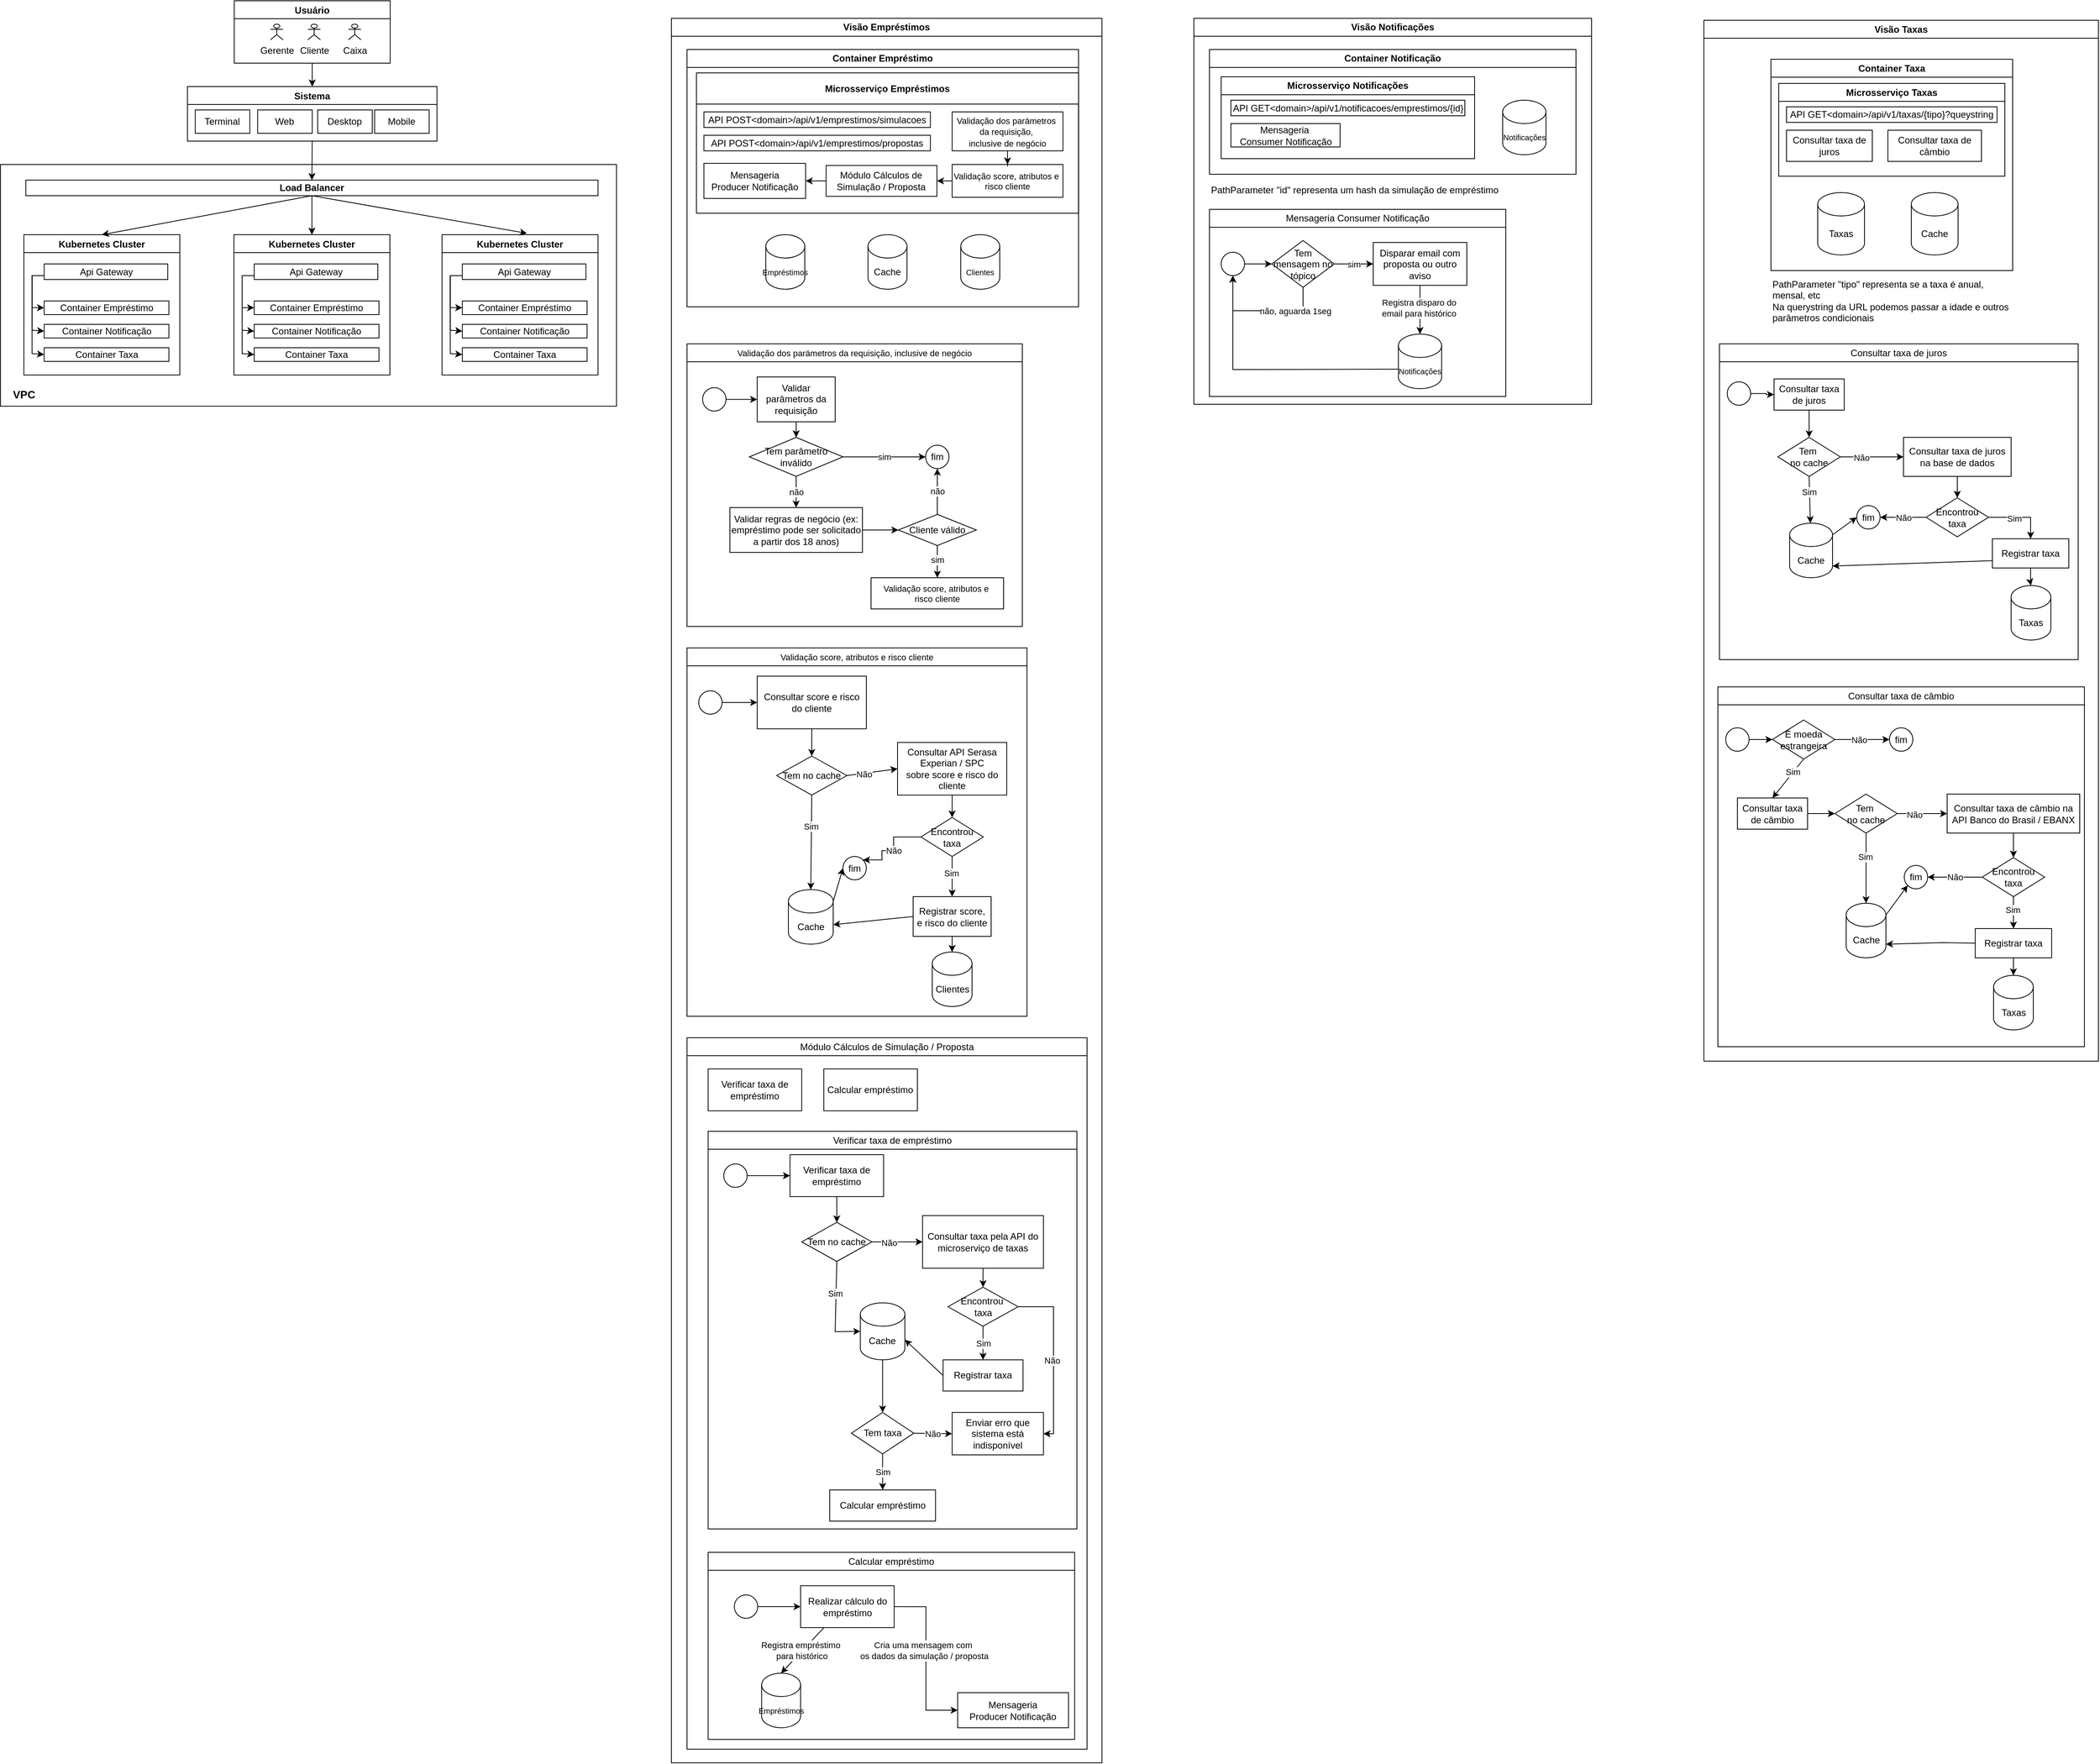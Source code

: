 <mxfile version="25.0.3" pages="4">
  <diagram name="Geral" id="QsA26C8Rz-LKTsgr79Ee">
    <mxGraphModel dx="1050" dy="557" grid="1" gridSize="10" guides="1" tooltips="1" connect="1" arrows="1" fold="1" page="1" pageScale="1" pageWidth="827" pageHeight="1169" math="0" shadow="0">
      <root>
        <mxCell id="0" />
        <mxCell id="1" parent="0" />
        <mxCell id="L6B9nfpbQ6dmy-ici0O5-110" value="" style="rounded=0;whiteSpace=wrap;html=1;" parent="1" vertex="1">
          <mxGeometry x="9.62" y="230" width="790" height="310" as="geometry" />
        </mxCell>
        <mxCell id="L6B9nfpbQ6dmy-ici0O5-6" value="&lt;b&gt;Load Balancer&lt;/b&gt;" style="rounded=0;whiteSpace=wrap;html=1;" parent="1" vertex="1">
          <mxGeometry x="42.12" y="250" width="733.75" height="20" as="geometry" />
        </mxCell>
        <mxCell id="L6B9nfpbQ6dmy-ici0O5-20" value="" style="endArrow=classic;html=1;rounded=0;exitX=0.5;exitY=1;exitDx=0;exitDy=0;entryX=0.5;entryY=0;entryDx=0;entryDy=0;" parent="1" source="L6B9nfpbQ6dmy-ici0O5-83" target="L6B9nfpbQ6dmy-ici0O5-85" edge="1">
          <mxGeometry width="50" height="50" relative="1" as="geometry">
            <mxPoint x="414.25" y="100" as="sourcePoint" />
            <mxPoint x="415.125" y="130" as="targetPoint" />
          </mxGeometry>
        </mxCell>
        <mxCell id="L6B9nfpbQ6dmy-ici0O5-26" value="" style="endArrow=classic;html=1;rounded=0;exitX=0.5;exitY=1;exitDx=0;exitDy=0;entryX=0.5;entryY=0;entryDx=0;entryDy=0;" parent="1" source="L6B9nfpbQ6dmy-ici0O5-85" target="L6B9nfpbQ6dmy-ici0O5-6" edge="1">
          <mxGeometry width="50" height="50" relative="1" as="geometry">
            <mxPoint x="409.0" y="220" as="sourcePoint" />
            <mxPoint x="389.62" y="310" as="targetPoint" />
          </mxGeometry>
        </mxCell>
        <mxCell id="L6B9nfpbQ6dmy-ici0O5-43" value="" style="endArrow=classic;html=1;rounded=0;exitX=0.5;exitY=1;exitDx=0;exitDy=0;entryX=0.5;entryY=0;entryDx=0;entryDy=0;" parent="1" source="L6B9nfpbQ6dmy-ici0O5-6" target="L6B9nfpbQ6dmy-ici0O5-94" edge="1">
          <mxGeometry width="50" height="50" relative="1" as="geometry">
            <mxPoint x="391.12" y="330" as="sourcePoint" />
            <mxPoint x="415.12" y="340" as="targetPoint" />
          </mxGeometry>
        </mxCell>
        <mxCell id="L6B9nfpbQ6dmy-ici0O5-77" value="Kubernetes Cluster" style="swimlane;" parent="1" vertex="1">
          <mxGeometry x="39.62" y="320" width="200" height="180" as="geometry">
            <mxRectangle x="40" y="300" width="140" height="30" as="alternateBounds" />
          </mxGeometry>
        </mxCell>
        <mxCell id="L6B9nfpbQ6dmy-ici0O5-41" value="Container Empréstimo" style="rounded=0;whiteSpace=wrap;html=1;" parent="L6B9nfpbQ6dmy-ici0O5-77" vertex="1">
          <mxGeometry x="26" y="85" width="160" height="17.5" as="geometry" />
        </mxCell>
        <mxCell id="L6B9nfpbQ6dmy-ici0O5-48" value="Container Notificação" style="rounded=0;whiteSpace=wrap;html=1;" parent="L6B9nfpbQ6dmy-ici0O5-77" vertex="1">
          <mxGeometry x="26" y="115" width="160" height="17.5" as="geometry" />
        </mxCell>
        <mxCell id="L6B9nfpbQ6dmy-ici0O5-49" value="Container Taxa" style="rounded=0;whiteSpace=wrap;html=1;" parent="L6B9nfpbQ6dmy-ici0O5-77" vertex="1">
          <mxGeometry x="26" y="145" width="160" height="17.5" as="geometry" />
        </mxCell>
        <mxCell id="L6B9nfpbQ6dmy-ici0O5-50" value="Api Gateway" style="rounded=0;whiteSpace=wrap;html=1;" parent="L6B9nfpbQ6dmy-ici0O5-77" vertex="1">
          <mxGeometry x="26" y="37.5" width="158.5" height="20" as="geometry" />
        </mxCell>
        <mxCell id="L6B9nfpbQ6dmy-ici0O5-51" value="" style="endArrow=classic;html=1;rounded=0;exitX=0;exitY=0.75;exitDx=0;exitDy=0;entryX=0;entryY=0.5;entryDx=0;entryDy=0;" parent="L6B9nfpbQ6dmy-ici0O5-77" source="L6B9nfpbQ6dmy-ici0O5-50" target="L6B9nfpbQ6dmy-ici0O5-41" edge="1">
          <mxGeometry width="50" height="50" relative="1" as="geometry">
            <mxPoint x="270.5" y="132.5" as="sourcePoint" />
            <mxPoint x="320.5" y="82.5" as="targetPoint" />
            <Array as="points">
              <mxPoint x="10.5" y="52.5" />
              <mxPoint x="10.5" y="93.5" />
            </Array>
          </mxGeometry>
        </mxCell>
        <mxCell id="L6B9nfpbQ6dmy-ici0O5-55" value="" style="endArrow=classic;html=1;rounded=0;exitX=0;exitY=0.75;exitDx=0;exitDy=0;entryX=0;entryY=0.5;entryDx=0;entryDy=0;" parent="L6B9nfpbQ6dmy-ici0O5-77" source="L6B9nfpbQ6dmy-ici0O5-50" target="L6B9nfpbQ6dmy-ici0O5-48" edge="1">
          <mxGeometry width="50" height="50" relative="1" as="geometry">
            <mxPoint x="20.5" y="52.5" as="sourcePoint" />
            <mxPoint x="320.5" y="82.5" as="targetPoint" />
            <Array as="points">
              <mxPoint x="10.5" y="52.5" />
              <mxPoint x="10.5" y="92.5" />
              <mxPoint x="10.5" y="122.5" />
            </Array>
          </mxGeometry>
        </mxCell>
        <mxCell id="L6B9nfpbQ6dmy-ici0O5-57" value="" style="endArrow=classic;html=1;rounded=0;exitX=0;exitY=0.75;exitDx=0;exitDy=0;entryX=0;entryY=0.5;entryDx=0;entryDy=0;" parent="L6B9nfpbQ6dmy-ici0O5-77" source="L6B9nfpbQ6dmy-ici0O5-50" target="L6B9nfpbQ6dmy-ici0O5-49" edge="1">
          <mxGeometry width="50" height="50" relative="1" as="geometry">
            <mxPoint x="270.5" y="132.5" as="sourcePoint" />
            <mxPoint x="320.5" y="82.5" as="targetPoint" />
            <Array as="points">
              <mxPoint x="10.5" y="52.5" />
              <mxPoint x="10.5" y="152.5" />
            </Array>
          </mxGeometry>
        </mxCell>
        <mxCell id="L6B9nfpbQ6dmy-ici0O5-83" value="Usuário" style="swimlane;" parent="1" vertex="1">
          <mxGeometry x="309.38" y="20" width="200" height="80" as="geometry">
            <mxRectangle x="309.38" y="20" width="80" height="30" as="alternateBounds" />
          </mxGeometry>
        </mxCell>
        <mxCell id="L6B9nfpbQ6dmy-ici0O5-10" value="Cliente" style="shape=umlActor;verticalLabelPosition=bottom;verticalAlign=top;html=1;outlineConnect=0;" parent="L6B9nfpbQ6dmy-ici0O5-83" vertex="1">
          <mxGeometry x="94.5" y="30" width="16" height="20" as="geometry" />
        </mxCell>
        <mxCell id="L6B9nfpbQ6dmy-ici0O5-31" value="Gerente" style="shape=umlActor;verticalLabelPosition=bottom;verticalAlign=top;html=1;outlineConnect=0;" parent="L6B9nfpbQ6dmy-ici0O5-83" vertex="1">
          <mxGeometry x="46.5" y="30" width="16" height="20" as="geometry" />
        </mxCell>
        <mxCell id="L6B9nfpbQ6dmy-ici0O5-32" value="Caixa" style="shape=umlActor;verticalLabelPosition=bottom;verticalAlign=top;html=1;outlineConnect=0;" parent="L6B9nfpbQ6dmy-ici0O5-83" vertex="1">
          <mxGeometry x="146.5" y="30" width="16" height="20" as="geometry" />
        </mxCell>
        <mxCell id="L6B9nfpbQ6dmy-ici0O5-85" value="Sistema" style="swimlane;" parent="1" vertex="1">
          <mxGeometry x="249.38" y="130" width="320" height="70" as="geometry" />
        </mxCell>
        <mxCell id="L6B9nfpbQ6dmy-ici0O5-21" value="Terminal" style="rounded=0;whiteSpace=wrap;html=1;" parent="L6B9nfpbQ6dmy-ici0O5-85" vertex="1">
          <mxGeometry x="10" y="30" width="70" height="30" as="geometry" />
        </mxCell>
        <mxCell id="L6B9nfpbQ6dmy-ici0O5-22" value="Desktop" style="rounded=0;whiteSpace=wrap;html=1;" parent="L6B9nfpbQ6dmy-ici0O5-85" vertex="1">
          <mxGeometry x="167" y="30" width="70" height="30" as="geometry" />
        </mxCell>
        <mxCell id="L6B9nfpbQ6dmy-ici0O5-23" value="Mobile" style="rounded=0;whiteSpace=wrap;html=1;" parent="L6B9nfpbQ6dmy-ici0O5-85" vertex="1">
          <mxGeometry x="240" y="30" width="70" height="30" as="geometry" />
        </mxCell>
        <mxCell id="L6B9nfpbQ6dmy-ici0O5-30" value="Web" style="rounded=0;whiteSpace=wrap;html=1;" parent="L6B9nfpbQ6dmy-ici0O5-85" vertex="1">
          <mxGeometry x="90" y="30" width="70" height="30" as="geometry" />
        </mxCell>
        <mxCell id="L6B9nfpbQ6dmy-ici0O5-44" value="" style="endArrow=classic;html=1;rounded=0;exitX=0.5;exitY=1;exitDx=0;exitDy=0;entryX=0.5;entryY=0;entryDx=0;entryDy=0;" parent="1" source="L6B9nfpbQ6dmy-ici0O5-6" target="L6B9nfpbQ6dmy-ici0O5-77" edge="1">
          <mxGeometry width="50" height="50" relative="1" as="geometry">
            <mxPoint x="391.12" y="330" as="sourcePoint" />
            <mxPoint x="146.62" y="340" as="targetPoint" />
          </mxGeometry>
        </mxCell>
        <mxCell id="L6B9nfpbQ6dmy-ici0O5-94" value="Kubernetes Cluster" style="swimlane;" parent="1" vertex="1">
          <mxGeometry x="309" y="320" width="200" height="180" as="geometry" />
        </mxCell>
        <mxCell id="L6B9nfpbQ6dmy-ici0O5-95" value="Container Empréstimo" style="rounded=0;whiteSpace=wrap;html=1;" parent="L6B9nfpbQ6dmy-ici0O5-94" vertex="1">
          <mxGeometry x="26" y="85" width="160" height="17.5" as="geometry" />
        </mxCell>
        <mxCell id="L6B9nfpbQ6dmy-ici0O5-96" value="Container Notificação" style="rounded=0;whiteSpace=wrap;html=1;" parent="L6B9nfpbQ6dmy-ici0O5-94" vertex="1">
          <mxGeometry x="26" y="115" width="160" height="17.5" as="geometry" />
        </mxCell>
        <mxCell id="L6B9nfpbQ6dmy-ici0O5-97" value="Container Taxa" style="rounded=0;whiteSpace=wrap;html=1;" parent="L6B9nfpbQ6dmy-ici0O5-94" vertex="1">
          <mxGeometry x="26" y="145" width="160" height="17.5" as="geometry" />
        </mxCell>
        <mxCell id="L6B9nfpbQ6dmy-ici0O5-98" value="Api Gateway" style="rounded=0;whiteSpace=wrap;html=1;" parent="L6B9nfpbQ6dmy-ici0O5-94" vertex="1">
          <mxGeometry x="26" y="37.5" width="158.5" height="20" as="geometry" />
        </mxCell>
        <mxCell id="L6B9nfpbQ6dmy-ici0O5-99" value="" style="endArrow=classic;html=1;rounded=0;exitX=0;exitY=0.75;exitDx=0;exitDy=0;entryX=0;entryY=0.5;entryDx=0;entryDy=0;" parent="L6B9nfpbQ6dmy-ici0O5-94" source="L6B9nfpbQ6dmy-ici0O5-98" target="L6B9nfpbQ6dmy-ici0O5-95" edge="1">
          <mxGeometry width="50" height="50" relative="1" as="geometry">
            <mxPoint x="270.5" y="132.5" as="sourcePoint" />
            <mxPoint x="320.5" y="82.5" as="targetPoint" />
            <Array as="points">
              <mxPoint x="10.5" y="52.5" />
              <mxPoint x="10.5" y="93.5" />
            </Array>
          </mxGeometry>
        </mxCell>
        <mxCell id="L6B9nfpbQ6dmy-ici0O5-100" value="" style="endArrow=classic;html=1;rounded=0;exitX=0;exitY=0.75;exitDx=0;exitDy=0;entryX=0;entryY=0.5;entryDx=0;entryDy=0;" parent="L6B9nfpbQ6dmy-ici0O5-94" source="L6B9nfpbQ6dmy-ici0O5-98" target="L6B9nfpbQ6dmy-ici0O5-96" edge="1">
          <mxGeometry width="50" height="50" relative="1" as="geometry">
            <mxPoint x="20.5" y="52.5" as="sourcePoint" />
            <mxPoint x="320.5" y="82.5" as="targetPoint" />
            <Array as="points">
              <mxPoint x="10.5" y="52.5" />
              <mxPoint x="10.5" y="92.5" />
              <mxPoint x="10.5" y="122.5" />
            </Array>
          </mxGeometry>
        </mxCell>
        <mxCell id="L6B9nfpbQ6dmy-ici0O5-101" value="" style="endArrow=classic;html=1;rounded=0;exitX=0;exitY=0.75;exitDx=0;exitDy=0;entryX=0;entryY=0.5;entryDx=0;entryDy=0;" parent="L6B9nfpbQ6dmy-ici0O5-94" source="L6B9nfpbQ6dmy-ici0O5-98" target="L6B9nfpbQ6dmy-ici0O5-97" edge="1">
          <mxGeometry width="50" height="50" relative="1" as="geometry">
            <mxPoint x="270.5" y="132.5" as="sourcePoint" />
            <mxPoint x="320.5" y="82.5" as="targetPoint" />
            <Array as="points">
              <mxPoint x="10.5" y="52.5" />
              <mxPoint x="10.5" y="152.5" />
            </Array>
          </mxGeometry>
        </mxCell>
        <mxCell id="L6B9nfpbQ6dmy-ici0O5-102" value="Kubernetes Cluster" style="swimlane;" parent="1" vertex="1">
          <mxGeometry x="575.87" y="320" width="200" height="180" as="geometry" />
        </mxCell>
        <mxCell id="L6B9nfpbQ6dmy-ici0O5-103" value="Container Empréstimo" style="rounded=0;whiteSpace=wrap;html=1;" parent="L6B9nfpbQ6dmy-ici0O5-102" vertex="1">
          <mxGeometry x="26" y="85" width="160" height="17.5" as="geometry" />
        </mxCell>
        <mxCell id="L6B9nfpbQ6dmy-ici0O5-104" value="Container Notificação" style="rounded=0;whiteSpace=wrap;html=1;" parent="L6B9nfpbQ6dmy-ici0O5-102" vertex="1">
          <mxGeometry x="26" y="115" width="160" height="17.5" as="geometry" />
        </mxCell>
        <mxCell id="L6B9nfpbQ6dmy-ici0O5-105" value="Container Taxa" style="rounded=0;whiteSpace=wrap;html=1;" parent="L6B9nfpbQ6dmy-ici0O5-102" vertex="1">
          <mxGeometry x="26" y="145" width="160" height="17.5" as="geometry" />
        </mxCell>
        <mxCell id="L6B9nfpbQ6dmy-ici0O5-106" value="Api Gateway" style="rounded=0;whiteSpace=wrap;html=1;" parent="L6B9nfpbQ6dmy-ici0O5-102" vertex="1">
          <mxGeometry x="26" y="37.5" width="158.5" height="20" as="geometry" />
        </mxCell>
        <mxCell id="L6B9nfpbQ6dmy-ici0O5-107" value="" style="endArrow=classic;html=1;rounded=0;exitX=0;exitY=0.75;exitDx=0;exitDy=0;entryX=0;entryY=0.5;entryDx=0;entryDy=0;" parent="L6B9nfpbQ6dmy-ici0O5-102" source="L6B9nfpbQ6dmy-ici0O5-106" target="L6B9nfpbQ6dmy-ici0O5-103" edge="1">
          <mxGeometry width="50" height="50" relative="1" as="geometry">
            <mxPoint x="270.5" y="132.5" as="sourcePoint" />
            <mxPoint x="320.5" y="82.5" as="targetPoint" />
            <Array as="points">
              <mxPoint x="10.5" y="52.5" />
              <mxPoint x="10.5" y="93.5" />
            </Array>
          </mxGeometry>
        </mxCell>
        <mxCell id="L6B9nfpbQ6dmy-ici0O5-108" value="" style="endArrow=classic;html=1;rounded=0;exitX=0;exitY=0.75;exitDx=0;exitDy=0;entryX=0;entryY=0.5;entryDx=0;entryDy=0;" parent="L6B9nfpbQ6dmy-ici0O5-102" source="L6B9nfpbQ6dmy-ici0O5-106" target="L6B9nfpbQ6dmy-ici0O5-104" edge="1">
          <mxGeometry width="50" height="50" relative="1" as="geometry">
            <mxPoint x="20.5" y="52.5" as="sourcePoint" />
            <mxPoint x="320.5" y="82.5" as="targetPoint" />
            <Array as="points">
              <mxPoint x="10.5" y="52.5" />
              <mxPoint x="10.5" y="92.5" />
              <mxPoint x="10.5" y="122.5" />
            </Array>
          </mxGeometry>
        </mxCell>
        <mxCell id="L6B9nfpbQ6dmy-ici0O5-109" value="" style="endArrow=classic;html=1;rounded=0;exitX=0;exitY=0.75;exitDx=0;exitDy=0;entryX=0;entryY=0.5;entryDx=0;entryDy=0;" parent="L6B9nfpbQ6dmy-ici0O5-102" source="L6B9nfpbQ6dmy-ici0O5-106" target="L6B9nfpbQ6dmy-ici0O5-105" edge="1">
          <mxGeometry width="50" height="50" relative="1" as="geometry">
            <mxPoint x="270.5" y="132.5" as="sourcePoint" />
            <mxPoint x="320.5" y="82.5" as="targetPoint" />
            <Array as="points">
              <mxPoint x="10.5" y="52.5" />
              <mxPoint x="10.5" y="152.5" />
            </Array>
          </mxGeometry>
        </mxCell>
        <mxCell id="L6B9nfpbQ6dmy-ici0O5-45" value="" style="endArrow=classic;html=1;rounded=0;exitX=0.5;exitY=1;exitDx=0;exitDy=0;entryX=0.544;entryY=-0.01;entryDx=0;entryDy=0;entryPerimeter=0;" parent="1" source="L6B9nfpbQ6dmy-ici0O5-6" target="L6B9nfpbQ6dmy-ici0O5-102" edge="1">
          <mxGeometry width="50" height="50" relative="1" as="geometry">
            <mxPoint x="391.12" y="330" as="sourcePoint" />
            <mxPoint x="681.62" y="340" as="targetPoint" />
          </mxGeometry>
        </mxCell>
        <mxCell id="L6B9nfpbQ6dmy-ici0O5-111" value="&lt;b&gt;&lt;font style=&quot;font-size: 14px;&quot;&gt;VPC&lt;/font&gt;&lt;/b&gt;" style="text;html=1;align=center;verticalAlign=middle;whiteSpace=wrap;rounded=0;" parent="1" vertex="1">
          <mxGeometry x="9.62" y="510" width="60" height="30" as="geometry" />
        </mxCell>
        <mxCell id="L6B9nfpbQ6dmy-ici0O5-235" value="Visão Taxas" style="swimlane;whiteSpace=wrap;html=1;" parent="1" vertex="1">
          <mxGeometry x="2194" y="45" width="506" height="1335" as="geometry">
            <mxRectangle x="2194" y="45" width="100" height="30" as="alternateBounds" />
          </mxGeometry>
        </mxCell>
        <mxCell id="L6B9nfpbQ6dmy-ici0O5-209" value="&lt;span style=&quot;font-weight: 400;&quot;&gt;Consultar taxa de câmbio&lt;/span&gt;" style="swimlane;whiteSpace=wrap;html=1;" parent="L6B9nfpbQ6dmy-ici0O5-235" vertex="1">
          <mxGeometry x="18" y="855" width="470" height="461.5" as="geometry">
            <mxRectangle x="20" y="835" width="180" height="30" as="alternateBounds" />
          </mxGeometry>
        </mxCell>
        <mxCell id="L6B9nfpbQ6dmy-ici0O5-210" value="Consultar taxa de câmbio" style="rounded=0;whiteSpace=wrap;html=1;" parent="L6B9nfpbQ6dmy-ici0O5-209" vertex="1">
          <mxGeometry x="25" y="142.5" width="90" height="40" as="geometry" />
        </mxCell>
        <mxCell id="L6B9nfpbQ6dmy-ici0O5-211" value="É moeda estrangeira" style="rhombus;whiteSpace=wrap;html=1;" parent="L6B9nfpbQ6dmy-ici0O5-209" vertex="1">
          <mxGeometry x="70" y="42.5" width="80" height="50" as="geometry" />
        </mxCell>
        <mxCell id="L6B9nfpbQ6dmy-ici0O5-212" value="" style="endArrow=classic;html=1;rounded=0;exitX=0.5;exitY=1;exitDx=0;exitDy=0;entryX=0.5;entryY=0;entryDx=0;entryDy=0;" parent="L6B9nfpbQ6dmy-ici0O5-209" source="L6B9nfpbQ6dmy-ici0O5-211" target="L6B9nfpbQ6dmy-ici0O5-210" edge="1">
          <mxGeometry width="50" height="50" relative="1" as="geometry">
            <mxPoint x="70" y="122" as="sourcePoint" />
            <mxPoint x="70" y="142.5" as="targetPoint" />
          </mxGeometry>
        </mxCell>
        <mxCell id="L6B9nfpbQ6dmy-ici0O5-213" value="Sim" style="edgeLabel;html=1;align=center;verticalAlign=middle;resizable=0;points=[];" parent="L6B9nfpbQ6dmy-ici0O5-212" vertex="1" connectable="0">
          <mxGeometry x="-0.333" y="-1" relative="1" as="geometry">
            <mxPoint as="offset" />
          </mxGeometry>
        </mxCell>
        <mxCell id="L6B9nfpbQ6dmy-ici0O5-214" value="" style="endArrow=classic;html=1;rounded=0;exitX=1;exitY=0.5;exitDx=0;exitDy=0;entryX=0;entryY=0.5;entryDx=0;entryDy=0;" parent="L6B9nfpbQ6dmy-ici0O5-209" source="L6B9nfpbQ6dmy-ici0O5-210" target="L6B9nfpbQ6dmy-ici0O5-215" edge="1">
          <mxGeometry width="50" height="50" relative="1" as="geometry">
            <mxPoint x="111" y="232.5" as="sourcePoint" />
            <mxPoint x="100" y="222.5" as="targetPoint" />
          </mxGeometry>
        </mxCell>
        <mxCell id="L6B9nfpbQ6dmy-ici0O5-215" value="Tem&amp;nbsp;&lt;div&gt;no cache&lt;/div&gt;" style="rhombus;whiteSpace=wrap;html=1;" parent="L6B9nfpbQ6dmy-ici0O5-209" vertex="1">
          <mxGeometry x="150" y="137.5" width="80" height="50" as="geometry" />
        </mxCell>
        <mxCell id="L6B9nfpbQ6dmy-ici0O5-216" value="" style="endArrow=classic;html=1;rounded=0;exitX=1;exitY=0.5;exitDx=0;exitDy=0;entryX=0;entryY=0.5;entryDx=0;entryDy=0;" parent="L6B9nfpbQ6dmy-ici0O5-209" source="L6B9nfpbQ6dmy-ici0O5-211" target="L6B9nfpbQ6dmy-ici0O5-246" edge="1">
          <mxGeometry width="50" height="50" relative="1" as="geometry">
            <mxPoint x="170" y="92.5" as="sourcePoint" />
            <mxPoint x="220" y="67.5" as="targetPoint" />
          </mxGeometry>
        </mxCell>
        <mxCell id="L6B9nfpbQ6dmy-ici0O5-217" value="Não" style="edgeLabel;html=1;align=center;verticalAlign=middle;resizable=0;points=[];" parent="L6B9nfpbQ6dmy-ici0O5-216" vertex="1" connectable="0">
          <mxGeometry x="-0.333" y="-1" relative="1" as="geometry">
            <mxPoint x="7" y="-1" as="offset" />
          </mxGeometry>
        </mxCell>
        <mxCell id="L6B9nfpbQ6dmy-ici0O5-219" value="" style="endArrow=classic;html=1;rounded=0;exitX=0.5;exitY=1;exitDx=0;exitDy=0;entryX=0.5;entryY=0;entryDx=0;entryDy=0;entryPerimeter=0;" parent="L6B9nfpbQ6dmy-ici0O5-209" source="L6B9nfpbQ6dmy-ici0O5-215" target="mGnls-kepnsf9FTQ0FWG-15" edge="1">
          <mxGeometry width="50" height="50" relative="1" as="geometry">
            <mxPoint x="130" y="272.5" as="sourcePoint" />
            <mxPoint x="190" y="240" as="targetPoint" />
          </mxGeometry>
        </mxCell>
        <mxCell id="L6B9nfpbQ6dmy-ici0O5-220" value="Sim" style="edgeLabel;html=1;align=center;verticalAlign=middle;resizable=0;points=[];" parent="L6B9nfpbQ6dmy-ici0O5-219" vertex="1" connectable="0">
          <mxGeometry x="-0.333" y="-1" relative="1" as="geometry">
            <mxPoint as="offset" />
          </mxGeometry>
        </mxCell>
        <mxCell id="L6B9nfpbQ6dmy-ici0O5-221" value="" style="endArrow=classic;html=1;rounded=0;exitX=1;exitY=0.5;exitDx=0;exitDy=0;entryX=0;entryY=0.5;entryDx=0;entryDy=0;" parent="L6B9nfpbQ6dmy-ici0O5-209" source="L6B9nfpbQ6dmy-ici0O5-215" target="L6B9nfpbQ6dmy-ici0O5-223" edge="1">
          <mxGeometry width="50" height="50" relative="1" as="geometry">
            <mxPoint x="130" y="263" as="sourcePoint" />
            <mxPoint x="180" y="247.5" as="targetPoint" />
          </mxGeometry>
        </mxCell>
        <mxCell id="L6B9nfpbQ6dmy-ici0O5-222" value="Não" style="edgeLabel;html=1;align=center;verticalAlign=middle;resizable=0;points=[];" parent="L6B9nfpbQ6dmy-ici0O5-221" vertex="1" connectable="0">
          <mxGeometry x="-0.333" y="-1" relative="1" as="geometry">
            <mxPoint as="offset" />
          </mxGeometry>
        </mxCell>
        <mxCell id="L6B9nfpbQ6dmy-ici0O5-223" value="Consultar taxa de câmbio na API Banco do Brasil / EBANX" style="rounded=0;whiteSpace=wrap;html=1;" parent="L6B9nfpbQ6dmy-ici0O5-209" vertex="1">
          <mxGeometry x="294" y="137.5" width="170" height="50" as="geometry" />
        </mxCell>
        <mxCell id="L6B9nfpbQ6dmy-ici0O5-234" value="" style="edgeStyle=orthogonalEdgeStyle;rounded=0;orthogonalLoop=1;jettySize=auto;html=1;" parent="L6B9nfpbQ6dmy-ici0O5-209" source="L6B9nfpbQ6dmy-ici0O5-233" target="L6B9nfpbQ6dmy-ici0O5-211" edge="1">
          <mxGeometry relative="1" as="geometry" />
        </mxCell>
        <mxCell id="L6B9nfpbQ6dmy-ici0O5-233" value="" style="ellipse;whiteSpace=wrap;html=1;aspect=fixed;" parent="L6B9nfpbQ6dmy-ici0O5-209" vertex="1">
          <mxGeometry x="10" y="52.5" width="30" height="30" as="geometry" />
        </mxCell>
        <mxCell id="L6B9nfpbQ6dmy-ici0O5-246" value="fim" style="ellipse;whiteSpace=wrap;html=1;aspect=fixed;" parent="L6B9nfpbQ6dmy-ici0O5-209" vertex="1">
          <mxGeometry x="220" y="52.5" width="30" height="30" as="geometry" />
        </mxCell>
        <mxCell id="mGnls-kepnsf9FTQ0FWG-15" value="Cache" style="shape=cylinder3;whiteSpace=wrap;html=1;boundedLbl=1;backgroundOutline=1;size=15;" vertex="1" parent="L6B9nfpbQ6dmy-ici0O5-209">
          <mxGeometry x="164.5" y="277.5" width="51" height="70" as="geometry" />
        </mxCell>
        <mxCell id="mGnls-kepnsf9FTQ0FWG-17" value="Taxas" style="shape=cylinder3;whiteSpace=wrap;html=1;boundedLbl=1;backgroundOutline=1;size=15;" vertex="1" parent="L6B9nfpbQ6dmy-ici0O5-209">
          <mxGeometry x="353.5" y="370" width="51" height="70" as="geometry" />
        </mxCell>
        <mxCell id="mGnls-kepnsf9FTQ0FWG-18" value="fim" style="ellipse;whiteSpace=wrap;html=1;aspect=fixed;" vertex="1" parent="L6B9nfpbQ6dmy-ici0O5-209">
          <mxGeometry x="239" y="229" width="30" height="30" as="geometry" />
        </mxCell>
        <mxCell id="mGnls-kepnsf9FTQ0FWG-19" value="" style="edgeStyle=orthogonalEdgeStyle;rounded=0;orthogonalLoop=1;jettySize=auto;html=1;exitX=0.5;exitY=1;exitDx=0;exitDy=0;" edge="1" parent="L6B9nfpbQ6dmy-ici0O5-209" source="mGnls-kepnsf9FTQ0FWG-22" target="mGnls-kepnsf9FTQ0FWG-24">
          <mxGeometry relative="1" as="geometry">
            <mxPoint x="458" y="280" as="targetPoint" />
          </mxGeometry>
        </mxCell>
        <mxCell id="mGnls-kepnsf9FTQ0FWG-20" value="Sim" style="edgeLabel;html=1;align=center;verticalAlign=middle;resizable=0;points=[];" vertex="1" connectable="0" parent="mGnls-kepnsf9FTQ0FWG-19">
          <mxGeometry x="-0.186" y="-1" relative="1" as="geometry">
            <mxPoint as="offset" />
          </mxGeometry>
        </mxCell>
        <mxCell id="mGnls-kepnsf9FTQ0FWG-21" value="Não" style="edgeStyle=orthogonalEdgeStyle;rounded=0;orthogonalLoop=1;jettySize=auto;html=1;" edge="1" parent="L6B9nfpbQ6dmy-ici0O5-209" source="mGnls-kepnsf9FTQ0FWG-22" target="mGnls-kepnsf9FTQ0FWG-18">
          <mxGeometry relative="1" as="geometry" />
        </mxCell>
        <mxCell id="mGnls-kepnsf9FTQ0FWG-22" value="Encontrou taxa" style="rhombus;whiteSpace=wrap;html=1;" vertex="1" parent="L6B9nfpbQ6dmy-ici0O5-209">
          <mxGeometry x="339" y="219" width="80" height="50" as="geometry" />
        </mxCell>
        <mxCell id="mGnls-kepnsf9FTQ0FWG-23" value="" style="edgeStyle=orthogonalEdgeStyle;rounded=0;orthogonalLoop=1;jettySize=auto;html=1;" edge="1" parent="L6B9nfpbQ6dmy-ici0O5-209" source="mGnls-kepnsf9FTQ0FWG-24" target="mGnls-kepnsf9FTQ0FWG-17">
          <mxGeometry relative="1" as="geometry" />
        </mxCell>
        <mxCell id="mGnls-kepnsf9FTQ0FWG-24" value="Registrar taxa" style="rounded=0;whiteSpace=wrap;html=1;" vertex="1" parent="L6B9nfpbQ6dmy-ici0O5-209">
          <mxGeometry x="330" y="310" width="98" height="37.5" as="geometry" />
        </mxCell>
        <mxCell id="mGnls-kepnsf9FTQ0FWG-25" value="" style="endArrow=classic;html=1;rounded=0;entryX=1;entryY=0;entryDx=0;entryDy=52.5;entryPerimeter=0;exitX=0;exitY=0.5;exitDx=0;exitDy=0;" edge="1" parent="L6B9nfpbQ6dmy-ici0O5-209" source="mGnls-kepnsf9FTQ0FWG-24" target="mGnls-kepnsf9FTQ0FWG-15">
          <mxGeometry width="50" height="50" relative="1" as="geometry">
            <mxPoint x="139" y="281.5" as="sourcePoint" />
            <mxPoint x="189" y="231.5" as="targetPoint" />
            <Array as="points">
              <mxPoint x="288" y="328" />
            </Array>
          </mxGeometry>
        </mxCell>
        <mxCell id="mGnls-kepnsf9FTQ0FWG-26" value="" style="endArrow=classic;html=1;rounded=0;exitX=1;exitY=0;exitDx=0;exitDy=15;exitPerimeter=0;entryX=0;entryY=1;entryDx=0;entryDy=0;" edge="1" parent="L6B9nfpbQ6dmy-ici0O5-209" source="mGnls-kepnsf9FTQ0FWG-15" target="mGnls-kepnsf9FTQ0FWG-18">
          <mxGeometry width="50" height="50" relative="1" as="geometry">
            <mxPoint x="139" y="281.5" as="sourcePoint" />
            <mxPoint x="189" y="231.5" as="targetPoint" />
          </mxGeometry>
        </mxCell>
        <mxCell id="mGnls-kepnsf9FTQ0FWG-27" value="" style="endArrow=classic;html=1;rounded=0;entryX=0.5;entryY=0;entryDx=0;entryDy=0;exitX=0.5;exitY=1;exitDx=0;exitDy=0;" edge="1" parent="L6B9nfpbQ6dmy-ici0O5-209" source="L6B9nfpbQ6dmy-ici0O5-223" target="mGnls-kepnsf9FTQ0FWG-22">
          <mxGeometry width="50" height="50" relative="1" as="geometry">
            <mxPoint x="178" y="170" as="sourcePoint" />
            <mxPoint x="228" y="120" as="targetPoint" />
          </mxGeometry>
        </mxCell>
        <mxCell id="L6B9nfpbQ6dmy-ici0O5-123" value="Container Taxa" style="swimlane;whiteSpace=wrap;html=1;startSize=23;" parent="L6B9nfpbQ6dmy-ici0O5-235" vertex="1">
          <mxGeometry x="86" y="50" width="310" height="271" as="geometry" />
        </mxCell>
        <mxCell id="L6B9nfpbQ6dmy-ici0O5-176" value="Microsserviço Taxas" style="swimlane;whiteSpace=wrap;html=1;" parent="L6B9nfpbQ6dmy-ici0O5-123" vertex="1">
          <mxGeometry x="10" y="31" width="290" height="119" as="geometry" />
        </mxCell>
        <mxCell id="L6B9nfpbQ6dmy-ici0O5-175" value="API GET&amp;lt;domain&amp;gt;/api/v1/taxas/{tipo}?queystring" style="rounded=0;whiteSpace=wrap;html=1;" parent="L6B9nfpbQ6dmy-ici0O5-176" vertex="1">
          <mxGeometry x="10" y="30" width="270" height="20" as="geometry" />
        </mxCell>
        <mxCell id="L6B9nfpbQ6dmy-ici0O5-180" value="Consultar taxa de juros" style="rounded=0;whiteSpace=wrap;html=1;" parent="L6B9nfpbQ6dmy-ici0O5-176" vertex="1">
          <mxGeometry x="10" y="60" width="110" height="40" as="geometry" />
        </mxCell>
        <mxCell id="L6B9nfpbQ6dmy-ici0O5-189" value="Consultar taxa de câmbio" style="rounded=0;whiteSpace=wrap;html=1;" parent="L6B9nfpbQ6dmy-ici0O5-176" vertex="1">
          <mxGeometry x="140" y="60" width="120" height="40" as="geometry" />
        </mxCell>
        <mxCell id="L6B9nfpbQ6dmy-ici0O5-37" value="Taxas" style="shape=cylinder3;whiteSpace=wrap;html=1;boundedLbl=1;backgroundOutline=1;size=15;" parent="L6B9nfpbQ6dmy-ici0O5-123" vertex="1">
          <mxGeometry x="60" y="171" width="60" height="80" as="geometry" />
        </mxCell>
        <mxCell id="L6B9nfpbQ6dmy-ici0O5-40" value="Cache" style="shape=cylinder3;whiteSpace=wrap;html=1;boundedLbl=1;backgroundOutline=1;size=15;" parent="L6B9nfpbQ6dmy-ici0O5-123" vertex="1">
          <mxGeometry x="180" y="171" width="60" height="80" as="geometry" />
        </mxCell>
        <mxCell id="L6B9nfpbQ6dmy-ici0O5-193" value="&lt;span style=&quot;font-weight: 400;&quot;&gt;Consultar taxa de juros&lt;/span&gt;" style="swimlane;whiteSpace=wrap;html=1;" parent="L6B9nfpbQ6dmy-ici0O5-235" vertex="1">
          <mxGeometry x="20" y="415" width="460" height="405" as="geometry">
            <mxRectangle x="20" y="465" width="180" height="30" as="alternateBounds" />
          </mxGeometry>
        </mxCell>
        <mxCell id="L6B9nfpbQ6dmy-ici0O5-239" value="" style="edgeStyle=orthogonalEdgeStyle;rounded=0;orthogonalLoop=1;jettySize=auto;html=1;" parent="L6B9nfpbQ6dmy-ici0O5-193" source="L6B9nfpbQ6dmy-ici0O5-178" target="L6B9nfpbQ6dmy-ici0O5-192" edge="1">
          <mxGeometry relative="1" as="geometry" />
        </mxCell>
        <mxCell id="L6B9nfpbQ6dmy-ici0O5-178" value="Consultar taxa de juros" style="rounded=0;whiteSpace=wrap;html=1;" parent="L6B9nfpbQ6dmy-ici0O5-193" vertex="1">
          <mxGeometry x="70" y="45" width="90" height="40" as="geometry" />
        </mxCell>
        <mxCell id="L6B9nfpbQ6dmy-ici0O5-192" value="Tem&amp;nbsp;&lt;div&gt;no cache&lt;/div&gt;" style="rhombus;whiteSpace=wrap;html=1;" parent="L6B9nfpbQ6dmy-ici0O5-193" vertex="1">
          <mxGeometry x="75" y="120" width="80" height="50" as="geometry" />
        </mxCell>
        <mxCell id="L6B9nfpbQ6dmy-ici0O5-194" value="Cache" style="shape=cylinder3;whiteSpace=wrap;html=1;boundedLbl=1;backgroundOutline=1;size=15;" parent="L6B9nfpbQ6dmy-ici0O5-193" vertex="1">
          <mxGeometry x="90" y="230" width="55" height="70" as="geometry" />
        </mxCell>
        <mxCell id="L6B9nfpbQ6dmy-ici0O5-195" value="" style="endArrow=classic;html=1;rounded=0;exitX=0.5;exitY=1;exitDx=0;exitDy=0;" parent="L6B9nfpbQ6dmy-ici0O5-193" source="L6B9nfpbQ6dmy-ici0O5-192" target="L6B9nfpbQ6dmy-ici0O5-194" edge="1">
          <mxGeometry width="50" height="50" relative="1" as="geometry">
            <mxPoint x="58" y="255" as="sourcePoint" />
            <mxPoint x="68" y="305" as="targetPoint" />
          </mxGeometry>
        </mxCell>
        <mxCell id="L6B9nfpbQ6dmy-ici0O5-196" value="Sim" style="edgeLabel;html=1;align=center;verticalAlign=middle;resizable=0;points=[];" parent="L6B9nfpbQ6dmy-ici0O5-195" vertex="1" connectable="0">
          <mxGeometry x="-0.333" y="-1" relative="1" as="geometry">
            <mxPoint as="offset" />
          </mxGeometry>
        </mxCell>
        <mxCell id="L6B9nfpbQ6dmy-ici0O5-197" value="" style="endArrow=classic;html=1;rounded=0;exitX=1;exitY=0.5;exitDx=0;exitDy=0;entryX=0;entryY=0.5;entryDx=0;entryDy=0;" parent="L6B9nfpbQ6dmy-ici0O5-193" source="L6B9nfpbQ6dmy-ici0O5-192" target="L6B9nfpbQ6dmy-ici0O5-199" edge="1">
          <mxGeometry width="50" height="50" relative="1" as="geometry">
            <mxPoint x="58" y="245.5" as="sourcePoint" />
            <mxPoint x="108" y="230" as="targetPoint" />
          </mxGeometry>
        </mxCell>
        <mxCell id="L6B9nfpbQ6dmy-ici0O5-198" value="Não" style="edgeLabel;html=1;align=center;verticalAlign=middle;resizable=0;points=[];" parent="L6B9nfpbQ6dmy-ici0O5-197" vertex="1" connectable="0">
          <mxGeometry x="-0.333" y="-1" relative="1" as="geometry">
            <mxPoint as="offset" />
          </mxGeometry>
        </mxCell>
        <mxCell id="L6B9nfpbQ6dmy-ici0O5-199" value="Consultar taxa de juros na base de dados" style="rounded=0;whiteSpace=wrap;html=1;" parent="L6B9nfpbQ6dmy-ici0O5-193" vertex="1">
          <mxGeometry x="236" y="120" width="138" height="50" as="geometry" />
        </mxCell>
        <mxCell id="L6B9nfpbQ6dmy-ici0O5-200" value="Taxas" style="shape=cylinder3;whiteSpace=wrap;html=1;boundedLbl=1;backgroundOutline=1;size=15;" parent="L6B9nfpbQ6dmy-ici0O5-193" vertex="1">
          <mxGeometry x="374" y="310" width="51" height="70" as="geometry" />
        </mxCell>
        <mxCell id="L6B9nfpbQ6dmy-ici0O5-238" value="" style="edgeStyle=orthogonalEdgeStyle;rounded=0;orthogonalLoop=1;jettySize=auto;html=1;" parent="L6B9nfpbQ6dmy-ici0O5-193" source="L6B9nfpbQ6dmy-ici0O5-231" target="L6B9nfpbQ6dmy-ici0O5-178" edge="1">
          <mxGeometry relative="1" as="geometry" />
        </mxCell>
        <mxCell id="L6B9nfpbQ6dmy-ici0O5-231" value="" style="ellipse;whiteSpace=wrap;html=1;aspect=fixed;" parent="L6B9nfpbQ6dmy-ici0O5-193" vertex="1">
          <mxGeometry x="10" y="48.75" width="30" height="30" as="geometry" />
        </mxCell>
        <mxCell id="L6B9nfpbQ6dmy-ici0O5-244" value="fim" style="ellipse;whiteSpace=wrap;html=1;aspect=fixed;" parent="L6B9nfpbQ6dmy-ici0O5-193" vertex="1">
          <mxGeometry x="176" y="207.5" width="30" height="30" as="geometry" />
        </mxCell>
        <mxCell id="mGnls-kepnsf9FTQ0FWG-4" value="" style="edgeStyle=orthogonalEdgeStyle;rounded=0;orthogonalLoop=1;jettySize=auto;html=1;entryX=0.5;entryY=0;entryDx=0;entryDy=0;" edge="1" parent="L6B9nfpbQ6dmy-ici0O5-193" source="mGnls-kepnsf9FTQ0FWG-1" target="mGnls-kepnsf9FTQ0FWG-5">
          <mxGeometry relative="1" as="geometry">
            <mxPoint x="406" y="223" as="targetPoint" />
          </mxGeometry>
        </mxCell>
        <mxCell id="mGnls-kepnsf9FTQ0FWG-7" value="Sim" style="edgeLabel;html=1;align=center;verticalAlign=middle;resizable=0;points=[];" vertex="1" connectable="0" parent="mGnls-kepnsf9FTQ0FWG-4">
          <mxGeometry x="-0.186" y="-1" relative="1" as="geometry">
            <mxPoint as="offset" />
          </mxGeometry>
        </mxCell>
        <mxCell id="mGnls-kepnsf9FTQ0FWG-13" value="Não" style="edgeStyle=orthogonalEdgeStyle;rounded=0;orthogonalLoop=1;jettySize=auto;html=1;" edge="1" parent="L6B9nfpbQ6dmy-ici0O5-193" source="mGnls-kepnsf9FTQ0FWG-1" target="L6B9nfpbQ6dmy-ici0O5-244">
          <mxGeometry relative="1" as="geometry" />
        </mxCell>
        <mxCell id="mGnls-kepnsf9FTQ0FWG-1" value="Encontrou taxa" style="rhombus;whiteSpace=wrap;html=1;" vertex="1" parent="L6B9nfpbQ6dmy-ici0O5-193">
          <mxGeometry x="265" y="197.5" width="80" height="50" as="geometry" />
        </mxCell>
        <mxCell id="mGnls-kepnsf9FTQ0FWG-2" value="" style="endArrow=classic;html=1;rounded=0;exitX=0.5;exitY=1;exitDx=0;exitDy=0;entryX=0.5;entryY=0;entryDx=0;entryDy=0;" edge="1" parent="L6B9nfpbQ6dmy-ici0O5-193" source="L6B9nfpbQ6dmy-ici0O5-199" target="mGnls-kepnsf9FTQ0FWG-1">
          <mxGeometry width="50" height="50" relative="1" as="geometry">
            <mxPoint x="326" y="350" as="sourcePoint" />
            <mxPoint x="376" y="300" as="targetPoint" />
          </mxGeometry>
        </mxCell>
        <mxCell id="mGnls-kepnsf9FTQ0FWG-8" value="" style="edgeStyle=orthogonalEdgeStyle;rounded=0;orthogonalLoop=1;jettySize=auto;html=1;" edge="1" parent="L6B9nfpbQ6dmy-ici0O5-193" source="mGnls-kepnsf9FTQ0FWG-5" target="L6B9nfpbQ6dmy-ici0O5-200">
          <mxGeometry relative="1" as="geometry" />
        </mxCell>
        <mxCell id="mGnls-kepnsf9FTQ0FWG-5" value="Registrar taxa" style="rounded=0;whiteSpace=wrap;html=1;" vertex="1" parent="L6B9nfpbQ6dmy-ici0O5-193">
          <mxGeometry x="350" y="250" width="98" height="37.5" as="geometry" />
        </mxCell>
        <mxCell id="mGnls-kepnsf9FTQ0FWG-9" value="" style="endArrow=classic;html=1;rounded=0;entryX=1;entryY=1;entryDx=0;entryDy=-15;entryPerimeter=0;exitX=0;exitY=0.75;exitDx=0;exitDy=0;" edge="1" parent="L6B9nfpbQ6dmy-ici0O5-193" source="mGnls-kepnsf9FTQ0FWG-5" target="L6B9nfpbQ6dmy-ici0O5-194">
          <mxGeometry width="50" height="50" relative="1" as="geometry">
            <mxPoint x="126" y="210" as="sourcePoint" />
            <mxPoint x="176" y="160" as="targetPoint" />
            <Array as="points" />
          </mxGeometry>
        </mxCell>
        <mxCell id="mGnls-kepnsf9FTQ0FWG-14" value="" style="endArrow=classic;html=1;rounded=0;exitX=1;exitY=0;exitDx=0;exitDy=15;exitPerimeter=0;entryX=0;entryY=0.5;entryDx=0;entryDy=0;" edge="1" parent="L6B9nfpbQ6dmy-ici0O5-193" source="L6B9nfpbQ6dmy-ici0O5-194" target="L6B9nfpbQ6dmy-ici0O5-244">
          <mxGeometry width="50" height="50" relative="1" as="geometry">
            <mxPoint x="126" y="210" as="sourcePoint" />
            <mxPoint x="176" y="160" as="targetPoint" />
          </mxGeometry>
        </mxCell>
        <mxCell id="L6B9nfpbQ6dmy-ici0O5-237" value="PathParameter &quot;tipo&quot; representa se a taxa é anual, mensal, etc&lt;div&gt;Na querystring da URL podemos passar a idade e outros parâmetros condicionais&lt;/div&gt;" style="text;html=1;align=left;verticalAlign=middle;whiteSpace=wrap;rounded=0;" parent="L6B9nfpbQ6dmy-ici0O5-235" vertex="1">
          <mxGeometry x="86" y="345" width="310" height="30" as="geometry" />
        </mxCell>
        <mxCell id="L6B9nfpbQ6dmy-ici0O5-236" value="Visão Notificações" style="swimlane;whiteSpace=wrap;html=1;" parent="1" vertex="1">
          <mxGeometry x="1540" y="42.5" width="510" height="495" as="geometry">
            <mxRectangle x="1540" y="42.5" width="140" height="30" as="alternateBounds" />
          </mxGeometry>
        </mxCell>
        <mxCell id="L6B9nfpbQ6dmy-ici0O5-116" value="Container Notificação" style="swimlane;whiteSpace=wrap;html=1;startSize=23;" parent="L6B9nfpbQ6dmy-ici0O5-236" vertex="1">
          <mxGeometry x="20" y="40" width="470" height="160" as="geometry" />
        </mxCell>
        <mxCell id="L6B9nfpbQ6dmy-ici0O5-162" value="Microsserviço Notificações" style="swimlane;whiteSpace=wrap;html=1;startSize=23;" parent="L6B9nfpbQ6dmy-ici0O5-116" vertex="1">
          <mxGeometry x="15" y="35" width="325" height="105" as="geometry" />
        </mxCell>
        <mxCell id="L6B9nfpbQ6dmy-ici0O5-164" value="Mensageria&amp;nbsp;&lt;div&gt;&lt;span style=&quot;background-color: initial;&quot;&gt;Consumer Notificação&lt;/span&gt;&lt;/div&gt;" style="rounded=0;whiteSpace=wrap;html=1;" parent="L6B9nfpbQ6dmy-ici0O5-162" vertex="1">
          <mxGeometry x="12.5" y="60" width="140" height="30" as="geometry" />
        </mxCell>
        <mxCell id="L6B9nfpbQ6dmy-ici0O5-168" value="API GET&amp;lt;domain&amp;gt;/api/v1/notificacoes/emprestimos/{id}" style="rounded=0;whiteSpace=wrap;html=1;" parent="L6B9nfpbQ6dmy-ici0O5-162" vertex="1">
          <mxGeometry x="12.5" y="30" width="300" height="20" as="geometry" />
        </mxCell>
        <mxCell id="L6B9nfpbQ6dmy-ici0O5-39" value="&lt;font style=&quot;font-size: 10px;&quot;&gt;Notificações&lt;/font&gt;" style="shape=cylinder3;whiteSpace=wrap;html=1;boundedLbl=1;backgroundOutline=1;size=15;" parent="L6B9nfpbQ6dmy-ici0O5-116" vertex="1">
          <mxGeometry x="376" y="65" width="55.5" height="70" as="geometry" />
        </mxCell>
        <mxCell id="L6B9nfpbQ6dmy-ici0O5-247" value="&lt;span style=&quot;font-weight: 400;&quot;&gt;Mensageria&amp;nbsp;&lt;/span&gt;&lt;span style=&quot;background-color: initial; font-weight: 400;&quot;&gt;Consumer Notificação&lt;/span&gt;" style="swimlane;whiteSpace=wrap;html=1;" parent="L6B9nfpbQ6dmy-ici0O5-236" vertex="1">
          <mxGeometry x="20" y="245" width="380" height="240" as="geometry" />
        </mxCell>
        <mxCell id="L6B9nfpbQ6dmy-ici0O5-250" value="" style="edgeStyle=orthogonalEdgeStyle;rounded=0;orthogonalLoop=1;jettySize=auto;html=1;entryX=0;entryY=0.5;entryDx=0;entryDy=0;" parent="L6B9nfpbQ6dmy-ici0O5-247" source="L6B9nfpbQ6dmy-ici0O5-249" target="L6B9nfpbQ6dmy-ici0O5-251" edge="1">
          <mxGeometry relative="1" as="geometry">
            <mxPoint x="70" y="70.05" as="targetPoint" />
          </mxGeometry>
        </mxCell>
        <mxCell id="L6B9nfpbQ6dmy-ici0O5-249" value="" style="ellipse;whiteSpace=wrap;html=1;aspect=fixed;" parent="L6B9nfpbQ6dmy-ici0O5-247" vertex="1">
          <mxGeometry x="15" y="55" width="30" height="30" as="geometry" />
        </mxCell>
        <mxCell id="L6B9nfpbQ6dmy-ici0O5-254" value="sim" style="edgeStyle=orthogonalEdgeStyle;rounded=0;orthogonalLoop=1;jettySize=auto;html=1;" parent="L6B9nfpbQ6dmy-ici0O5-247" source="L6B9nfpbQ6dmy-ici0O5-251" target="L6B9nfpbQ6dmy-ici0O5-253" edge="1">
          <mxGeometry relative="1" as="geometry" />
        </mxCell>
        <mxCell id="L6B9nfpbQ6dmy-ici0O5-251" value="Tem mensagem no tópico" style="rhombus;whiteSpace=wrap;html=1;" parent="L6B9nfpbQ6dmy-ici0O5-247" vertex="1">
          <mxGeometry x="80" y="40" width="80" height="60" as="geometry" />
        </mxCell>
        <mxCell id="L6B9nfpbQ6dmy-ici0O5-252" value="não, aguarda 1seg" style="endArrow=classic;html=1;rounded=0;exitX=0.5;exitY=1;exitDx=0;exitDy=0;entryX=0.5;entryY=1;entryDx=0;entryDy=0;" parent="L6B9nfpbQ6dmy-ici0O5-247" source="L6B9nfpbQ6dmy-ici0O5-251" target="L6B9nfpbQ6dmy-ici0O5-249" edge="1">
          <mxGeometry x="-0.515" width="50" height="50" relative="1" as="geometry">
            <mxPoint x="220" y="20" as="sourcePoint" />
            <mxPoint x="270" y="-30" as="targetPoint" />
            <Array as="points">
              <mxPoint x="120" y="130" />
              <mxPoint x="30" y="130" />
            </Array>
            <mxPoint as="offset" />
          </mxGeometry>
        </mxCell>
        <mxCell id="L6B9nfpbQ6dmy-ici0O5-253" value="Disparar email com proposta ou outro aviso" style="rounded=0;whiteSpace=wrap;html=1;" parent="L6B9nfpbQ6dmy-ici0O5-247" vertex="1">
          <mxGeometry x="210" y="42.5" width="120" height="55" as="geometry" />
        </mxCell>
        <mxCell id="L6B9nfpbQ6dmy-ici0O5-160" value="" style="endArrow=classic;html=1;rounded=0;exitX=0.5;exitY=1;exitDx=0;exitDy=0;entryX=0.5;entryY=0;entryDx=0;entryDy=0;entryPerimeter=0;" parent="L6B9nfpbQ6dmy-ici0O5-247" source="L6B9nfpbQ6dmy-ici0O5-253" target="L6B9nfpbQ6dmy-ici0O5-255" edge="1">
          <mxGeometry width="50" height="50" relative="1" as="geometry">
            <mxPoint x="290" y="150" as="sourcePoint" />
            <mxPoint x="210" y="170" as="targetPoint" />
            <Array as="points">
              <mxPoint x="270" y="140" />
            </Array>
          </mxGeometry>
        </mxCell>
        <mxCell id="L6B9nfpbQ6dmy-ici0O5-161" value="Registra disparo do&amp;nbsp;&lt;div&gt;email para histórico&amp;nbsp;&lt;/div&gt;" style="edgeLabel;html=1;align=center;verticalAlign=middle;resizable=0;points=[];" parent="L6B9nfpbQ6dmy-ici0O5-160" vertex="1" connectable="0">
          <mxGeometry x="-0.09" relative="1" as="geometry">
            <mxPoint as="offset" />
          </mxGeometry>
        </mxCell>
        <mxCell id="L6B9nfpbQ6dmy-ici0O5-255" value="&lt;font style=&quot;font-size: 10px;&quot;&gt;Notificações&lt;/font&gt;" style="shape=cylinder3;whiteSpace=wrap;html=1;boundedLbl=1;backgroundOutline=1;size=15;" parent="L6B9nfpbQ6dmy-ici0O5-247" vertex="1">
          <mxGeometry x="242.25" y="160" width="55.5" height="70" as="geometry" />
        </mxCell>
        <mxCell id="L6B9nfpbQ6dmy-ici0O5-325" value="" style="endArrow=classic;html=1;rounded=0;entryX=0.5;entryY=1;entryDx=0;entryDy=0;exitX=0;exitY=0;exitDx=0;exitDy=45;exitPerimeter=0;" parent="L6B9nfpbQ6dmy-ici0O5-247" source="L6B9nfpbQ6dmy-ici0O5-255" target="L6B9nfpbQ6dmy-ici0O5-249" edge="1">
          <mxGeometry width="50" height="50" relative="1" as="geometry">
            <mxPoint x="40" y="42.5" as="sourcePoint" />
            <mxPoint x="90" y="-7.5" as="targetPoint" />
            <Array as="points">
              <mxPoint x="30" y="205.5" />
            </Array>
          </mxGeometry>
        </mxCell>
        <mxCell id="L6B9nfpbQ6dmy-ici0O5-256" value="PathParameter &quot;id&quot; representa um hash da simulação de empréstimo" style="text;html=1;align=left;verticalAlign=middle;whiteSpace=wrap;rounded=0;" parent="L6B9nfpbQ6dmy-ici0O5-236" vertex="1">
          <mxGeometry x="20" y="205" width="470" height="30" as="geometry" />
        </mxCell>
        <mxCell id="L6B9nfpbQ6dmy-ici0O5-257" value="Visão Empréstimos" style="swimlane;whiteSpace=wrap;html=1;" parent="1" vertex="1">
          <mxGeometry x="870" y="42.5" width="552.12" height="2237.5" as="geometry" />
        </mxCell>
        <mxCell id="L6B9nfpbQ6dmy-ici0O5-121" value="Container Empréstimo" style="swimlane;whiteSpace=wrap;html=1;" parent="L6B9nfpbQ6dmy-ici0O5-257" vertex="1">
          <mxGeometry x="20" y="40" width="502.12" height="330" as="geometry">
            <mxRectangle x="20" y="40" width="160" height="30" as="alternateBounds" />
          </mxGeometry>
        </mxCell>
        <mxCell id="L6B9nfpbQ6dmy-ici0O5-134" value="Microsserviço Empréstimos" style="swimlane;whiteSpace=wrap;html=1;startSize=40;" parent="L6B9nfpbQ6dmy-ici0O5-121" vertex="1">
          <mxGeometry x="12.12" y="30" width="490" height="180" as="geometry">
            <mxRectangle x="12.12" y="30" width="260" height="40" as="alternateBounds" />
          </mxGeometry>
        </mxCell>
        <mxCell id="L6B9nfpbQ6dmy-ici0O5-135" value="API POST&amp;lt;domain&amp;gt;/api/v1/emprestimos/simulacoes" style="rounded=0;whiteSpace=wrap;html=1;" parent="L6B9nfpbQ6dmy-ici0O5-134" vertex="1">
          <mxGeometry x="9.56" y="50" width="290.44" height="20" as="geometry" />
        </mxCell>
        <mxCell id="L6B9nfpbQ6dmy-ici0O5-136" value="API POST&amp;lt;domain&amp;gt;/api/v1/emprestimos/propostas" style="rounded=0;whiteSpace=wrap;html=1;" parent="L6B9nfpbQ6dmy-ici0O5-134" vertex="1">
          <mxGeometry x="9.56" y="80" width="290.44" height="20" as="geometry" />
        </mxCell>
        <mxCell id="L6B9nfpbQ6dmy-ici0O5-156" value="&lt;span style=&quot;font-size: 11px; text-wrap-mode: nowrap; background-color: rgb(255, 255, 255);&quot;&gt;Validação&amp;nbsp;&lt;/span&gt;&lt;span style=&quot;font-size: 11px; text-wrap-mode: nowrap; background-color: initial;&quot;&gt;score, atributos e&amp;nbsp;&lt;/span&gt;&lt;div style=&quot;font-size: 11px; text-wrap-mode: nowrap;&quot;&gt;risco cliente&lt;/div&gt;" style="rounded=0;whiteSpace=wrap;html=1;" parent="L6B9nfpbQ6dmy-ici0O5-134" vertex="1">
          <mxGeometry x="327.88" y="117.5" width="142.12" height="42.06" as="geometry" />
        </mxCell>
        <mxCell id="L6B9nfpbQ6dmy-ici0O5-165" value="Mensageria&lt;div&gt;Producer Notificação&lt;/div&gt;" style="rounded=0;whiteSpace=wrap;html=1;" parent="L6B9nfpbQ6dmy-ici0O5-134" vertex="1">
          <mxGeometry x="9.56" y="116.03" width="130.44" height="45" as="geometry" />
        </mxCell>
        <mxCell id="L6B9nfpbQ6dmy-ici0O5-356" value="" style="edgeStyle=orthogonalEdgeStyle;rounded=0;orthogonalLoop=1;jettySize=auto;html=1;" parent="L6B9nfpbQ6dmy-ici0O5-134" source="L6B9nfpbQ6dmy-ici0O5-269" target="L6B9nfpbQ6dmy-ici0O5-156" edge="1">
          <mxGeometry relative="1" as="geometry" />
        </mxCell>
        <mxCell id="L6B9nfpbQ6dmy-ici0O5-269" value="&lt;span style=&quot;font-size: 11px; text-wrap-mode: nowrap; background-color: rgb(255, 255, 255);&quot;&gt;Validação&amp;nbsp;&lt;/span&gt;&lt;span style=&quot;font-size: 11px; text-wrap-mode: nowrap; background-color: initial;&quot;&gt;dos parämetros&amp;nbsp;&lt;/span&gt;&lt;div&gt;&lt;span style=&quot;font-size: 11px; text-wrap-mode: nowrap; background-color: initial;&quot;&gt;da requisição,&amp;nbsp;&lt;/span&gt;&lt;/div&gt;&lt;div&gt;&lt;span style=&quot;font-size: 11px; text-wrap-mode: nowrap; background-color: initial;&quot;&gt;inclusive de negócio&lt;/span&gt;&lt;/div&gt;" style="rounded=0;whiteSpace=wrap;html=1;" parent="L6B9nfpbQ6dmy-ici0O5-134" vertex="1">
          <mxGeometry x="327.88" y="50" width="142.12" height="50" as="geometry" />
        </mxCell>
        <mxCell id="L6B9nfpbQ6dmy-ici0O5-142" value="Módulo Cálculos de Simulação / Proposta" style="rounded=0;whiteSpace=wrap;html=1;" parent="L6B9nfpbQ6dmy-ici0O5-134" vertex="1">
          <mxGeometry x="166.26" y="118.75" width="142.12" height="39.56" as="geometry" />
        </mxCell>
        <mxCell id="L6B9nfpbQ6dmy-ici0O5-357" value="" style="endArrow=classic;html=1;rounded=0;entryX=1;entryY=0.5;entryDx=0;entryDy=0;exitX=0;exitY=0.5;exitDx=0;exitDy=0;" parent="L6B9nfpbQ6dmy-ici0O5-134" source="L6B9nfpbQ6dmy-ici0O5-156" target="L6B9nfpbQ6dmy-ici0O5-142" edge="1">
          <mxGeometry width="50" height="50" relative="1" as="geometry">
            <mxPoint x="187.88" y="297.5" as="sourcePoint" />
            <mxPoint x="237.88" y="247.5" as="targetPoint" />
          </mxGeometry>
        </mxCell>
        <mxCell id="L6B9nfpbQ6dmy-ici0O5-358" value="" style="endArrow=classic;html=1;rounded=0;entryX=1;entryY=0.5;entryDx=0;entryDy=0;exitX=0;exitY=0.5;exitDx=0;exitDy=0;" parent="L6B9nfpbQ6dmy-ici0O5-134" source="L6B9nfpbQ6dmy-ici0O5-142" target="L6B9nfpbQ6dmy-ici0O5-165" edge="1">
          <mxGeometry width="50" height="50" relative="1" as="geometry">
            <mxPoint x="187.88" y="297.5" as="sourcePoint" />
            <mxPoint x="237.88" y="247.5" as="targetPoint" />
          </mxGeometry>
        </mxCell>
        <mxCell id="L6B9nfpbQ6dmy-ici0O5-38" value="&lt;font style=&quot;font-size: 10px;&quot;&gt;Empréstimos&lt;/font&gt;" style="shape=cylinder3;whiteSpace=wrap;html=1;boundedLbl=1;backgroundOutline=1;size=15;" parent="L6B9nfpbQ6dmy-ici0O5-121" vertex="1">
          <mxGeometry x="101.06" y="237.5" width="50" height="70" as="geometry" />
        </mxCell>
        <mxCell id="L6B9nfpbQ6dmy-ici0O5-170" value="Cache" style="shape=cylinder3;whiteSpace=wrap;html=1;boundedLbl=1;backgroundOutline=1;size=15;" parent="L6B9nfpbQ6dmy-ici0O5-121" vertex="1">
          <mxGeometry x="232.12" y="237.5" width="50" height="70" as="geometry" />
        </mxCell>
        <mxCell id="L6B9nfpbQ6dmy-ici0O5-177" value="&lt;span style=&quot;font-size: 10px;&quot;&gt;Clientes&lt;/span&gt;" style="shape=cylinder3;whiteSpace=wrap;html=1;boundedLbl=1;backgroundOutline=1;size=15;" parent="L6B9nfpbQ6dmy-ici0O5-121" vertex="1">
          <mxGeometry x="351.06" y="237.5" width="50" height="70" as="geometry" />
        </mxCell>
        <mxCell id="L6B9nfpbQ6dmy-ici0O5-258" value="&lt;span style=&quot;font-weight: 400; text-wrap-mode: nowrap; font-size: 11px; background-color: rgb(255, 255, 255);&quot;&gt;Validação&amp;nbsp;&lt;/span&gt;&lt;span style=&quot;font-weight: 400; text-wrap-mode: nowrap; background-color: initial; font-size: 11px;&quot;&gt;dos parämetros&amp;nbsp;&lt;/span&gt;&lt;span style=&quot;background-color: initial; font-size: 11px; text-wrap-mode: nowrap; font-weight: 400;&quot;&gt;da requisição,&amp;nbsp;&lt;/span&gt;&lt;span style=&quot;background-color: initial; font-size: 11px; text-wrap-mode: nowrap; font-weight: 400;&quot;&gt;inclusive de negócio&lt;/span&gt;" style="swimlane;whiteSpace=wrap;html=1;" parent="L6B9nfpbQ6dmy-ici0O5-257" vertex="1">
          <mxGeometry x="20" y="417.5" width="430" height="362.5" as="geometry" />
        </mxCell>
        <mxCell id="L6B9nfpbQ6dmy-ici0O5-259" value="" style="edgeStyle=orthogonalEdgeStyle;rounded=0;orthogonalLoop=1;jettySize=auto;html=1;entryX=0;entryY=0.5;entryDx=0;entryDy=0;" parent="L6B9nfpbQ6dmy-ici0O5-258" source="L6B9nfpbQ6dmy-ici0O5-260" target="L6B9nfpbQ6dmy-ici0O5-268" edge="1">
          <mxGeometry relative="1" as="geometry">
            <mxPoint x="80" y="70" as="targetPoint" />
          </mxGeometry>
        </mxCell>
        <mxCell id="L6B9nfpbQ6dmy-ici0O5-260" value="" style="ellipse;whiteSpace=wrap;html=1;aspect=fixed;" parent="L6B9nfpbQ6dmy-ici0O5-258" vertex="1">
          <mxGeometry x="20" y="56.25" width="30" height="30" as="geometry" />
        </mxCell>
        <mxCell id="L6B9nfpbQ6dmy-ici0O5-275" value="" style="edgeStyle=orthogonalEdgeStyle;rounded=0;orthogonalLoop=1;jettySize=auto;html=1;" parent="L6B9nfpbQ6dmy-ici0O5-258" source="L6B9nfpbQ6dmy-ici0O5-268" target="L6B9nfpbQ6dmy-ici0O5-273" edge="1">
          <mxGeometry relative="1" as="geometry" />
        </mxCell>
        <mxCell id="L6B9nfpbQ6dmy-ici0O5-268" value="Validar parâmetros da requisição" style="rounded=0;whiteSpace=wrap;html=1;" parent="L6B9nfpbQ6dmy-ici0O5-258" vertex="1">
          <mxGeometry x="90" y="42.5" width="100" height="57.5" as="geometry" />
        </mxCell>
        <mxCell id="L6B9nfpbQ6dmy-ici0O5-283" value="" style="edgeStyle=orthogonalEdgeStyle;rounded=0;orthogonalLoop=1;jettySize=auto;html=1;" parent="L6B9nfpbQ6dmy-ici0O5-258" source="L6B9nfpbQ6dmy-ici0O5-272" target="L6B9nfpbQ6dmy-ici0O5-279" edge="1">
          <mxGeometry relative="1" as="geometry" />
        </mxCell>
        <mxCell id="L6B9nfpbQ6dmy-ici0O5-272" value="Validar regras de negócio (ex: empréstimo pode ser solicitado a partir dos 18 anos)" style="rounded=0;whiteSpace=wrap;html=1;" parent="L6B9nfpbQ6dmy-ici0O5-258" vertex="1">
          <mxGeometry x="55" y="210" width="170" height="57.5" as="geometry" />
        </mxCell>
        <mxCell id="L6B9nfpbQ6dmy-ici0O5-276" value="não" style="edgeStyle=orthogonalEdgeStyle;rounded=0;orthogonalLoop=1;jettySize=auto;html=1;" parent="L6B9nfpbQ6dmy-ici0O5-258" source="L6B9nfpbQ6dmy-ici0O5-273" target="L6B9nfpbQ6dmy-ici0O5-272" edge="1">
          <mxGeometry relative="1" as="geometry" />
        </mxCell>
        <mxCell id="L6B9nfpbQ6dmy-ici0O5-278" value="sim" style="edgeStyle=orthogonalEdgeStyle;rounded=0;orthogonalLoop=1;jettySize=auto;html=1;" parent="L6B9nfpbQ6dmy-ici0O5-258" source="L6B9nfpbQ6dmy-ici0O5-273" target="L6B9nfpbQ6dmy-ici0O5-277" edge="1">
          <mxGeometry relative="1" as="geometry" />
        </mxCell>
        <mxCell id="L6B9nfpbQ6dmy-ici0O5-273" value="Tem parâmetro inválido" style="rhombus;whiteSpace=wrap;html=1;" parent="L6B9nfpbQ6dmy-ici0O5-258" vertex="1">
          <mxGeometry x="80" y="120" width="120" height="50" as="geometry" />
        </mxCell>
        <mxCell id="L6B9nfpbQ6dmy-ici0O5-277" value="fim" style="ellipse;whiteSpace=wrap;html=1;aspect=fixed;" parent="L6B9nfpbQ6dmy-ici0O5-258" vertex="1">
          <mxGeometry x="306" y="130" width="30" height="30" as="geometry" />
        </mxCell>
        <mxCell id="L6B9nfpbQ6dmy-ici0O5-286" value="" style="edgeStyle=orthogonalEdgeStyle;rounded=0;orthogonalLoop=1;jettySize=auto;html=1;" parent="L6B9nfpbQ6dmy-ici0O5-258" source="L6B9nfpbQ6dmy-ici0O5-279" target="L6B9nfpbQ6dmy-ici0O5-285" edge="1">
          <mxGeometry relative="1" as="geometry" />
        </mxCell>
        <mxCell id="L6B9nfpbQ6dmy-ici0O5-287" value="sim" style="edgeLabel;html=1;align=center;verticalAlign=middle;resizable=0;points=[];" parent="L6B9nfpbQ6dmy-ici0O5-286" vertex="1" connectable="0">
          <mxGeometry x="-0.154" relative="1" as="geometry">
            <mxPoint as="offset" />
          </mxGeometry>
        </mxCell>
        <mxCell id="L6B9nfpbQ6dmy-ici0O5-279" value="Cliente válido" style="rhombus;whiteSpace=wrap;html=1;" parent="L6B9nfpbQ6dmy-ici0O5-258" vertex="1">
          <mxGeometry x="271" y="218.75" width="100" height="40" as="geometry" />
        </mxCell>
        <mxCell id="L6B9nfpbQ6dmy-ici0O5-284" value="não" style="endArrow=classic;html=1;rounded=0;exitX=0.5;exitY=0;exitDx=0;exitDy=0;entryX=0.5;entryY=1;entryDx=0;entryDy=0;" parent="L6B9nfpbQ6dmy-ici0O5-258" source="L6B9nfpbQ6dmy-ici0O5-279" target="L6B9nfpbQ6dmy-ici0O5-277" edge="1">
          <mxGeometry width="50" height="50" relative="1" as="geometry">
            <mxPoint x="380" y="160" as="sourcePoint" />
            <mxPoint x="430" y="110" as="targetPoint" />
          </mxGeometry>
        </mxCell>
        <mxCell id="L6B9nfpbQ6dmy-ici0O5-285" value="&lt;span style=&quot;text-wrap-mode: nowrap; font-size: 11px; background-color: rgb(255, 255, 255);&quot;&gt;Validação&amp;nbsp;&lt;/span&gt;&lt;span style=&quot;text-wrap-mode: nowrap; background-color: initial; font-size: 11px;&quot;&gt;score, atributos e&amp;nbsp;&lt;/span&gt;&lt;div style=&quot;text-wrap-mode: nowrap; font-size: 11px;&quot;&gt;risco cliente&lt;/div&gt;" style="rounded=0;whiteSpace=wrap;html=1;" parent="L6B9nfpbQ6dmy-ici0O5-258" vertex="1">
          <mxGeometry x="236" y="300" width="170" height="40" as="geometry" />
        </mxCell>
        <mxCell id="L6B9nfpbQ6dmy-ici0O5-288" value="&lt;span style=&quot;font-weight: 400; text-wrap-mode: nowrap; font-size: 11px; background-color: rgb(255, 255, 255);&quot;&gt;Validação&amp;nbsp;&lt;/span&gt;&lt;span style=&quot;font-weight: 400; text-wrap-mode: nowrap; background-color: initial; font-size: 11px;&quot;&gt;score, atributos e&amp;nbsp;&lt;/span&gt;&lt;span style=&quot;font-size: 11px; font-weight: 400; text-wrap-mode: nowrap; background-color: initial;&quot;&gt;risco cliente&lt;/span&gt;" style="swimlane;whiteSpace=wrap;html=1;" parent="L6B9nfpbQ6dmy-ici0O5-257" vertex="1">
          <mxGeometry x="20" y="807.5" width="436" height="472.5" as="geometry" />
        </mxCell>
        <mxCell id="L6B9nfpbQ6dmy-ici0O5-289" value="" style="edgeStyle=orthogonalEdgeStyle;rounded=0;orthogonalLoop=1;jettySize=auto;html=1;entryX=0;entryY=0.5;entryDx=0;entryDy=0;" parent="L6B9nfpbQ6dmy-ici0O5-288" source="L6B9nfpbQ6dmy-ici0O5-290" target="L6B9nfpbQ6dmy-ici0O5-292" edge="1">
          <mxGeometry relative="1" as="geometry">
            <mxPoint x="80" y="70" as="targetPoint" />
          </mxGeometry>
        </mxCell>
        <mxCell id="L6B9nfpbQ6dmy-ici0O5-290" value="" style="ellipse;whiteSpace=wrap;html=1;aspect=fixed;" parent="L6B9nfpbQ6dmy-ici0O5-288" vertex="1">
          <mxGeometry x="15" y="55" width="30" height="30" as="geometry" />
        </mxCell>
        <mxCell id="L6B9nfpbQ6dmy-ici0O5-291" value="" style="edgeStyle=orthogonalEdgeStyle;rounded=0;orthogonalLoop=1;jettySize=auto;html=1;" parent="L6B9nfpbQ6dmy-ici0O5-288" source="L6B9nfpbQ6dmy-ici0O5-292" target="L6B9nfpbQ6dmy-ici0O5-297" edge="1">
          <mxGeometry relative="1" as="geometry" />
        </mxCell>
        <mxCell id="L6B9nfpbQ6dmy-ici0O5-292" value="Consultar score e risco do cliente" style="rounded=0;whiteSpace=wrap;html=1;" parent="L6B9nfpbQ6dmy-ici0O5-288" vertex="1">
          <mxGeometry x="90" y="36.25" width="140" height="67.5" as="geometry" />
        </mxCell>
        <mxCell id="L6B9nfpbQ6dmy-ici0O5-297" value="Tem no cache" style="rhombus;whiteSpace=wrap;html=1;" parent="L6B9nfpbQ6dmy-ici0O5-288" vertex="1">
          <mxGeometry x="115" y="138.75" width="90" height="50" as="geometry" />
        </mxCell>
        <mxCell id="L6B9nfpbQ6dmy-ici0O5-312" value="" style="endArrow=classic;html=1;rounded=0;exitX=0.5;exitY=1;exitDx=0;exitDy=0;entryX=0.5;entryY=0;entryDx=0;entryDy=0;entryPerimeter=0;" parent="L6B9nfpbQ6dmy-ici0O5-288" source="L6B9nfpbQ6dmy-ici0O5-297" target="mGnls-kepnsf9FTQ0FWG-36" edge="1">
          <mxGeometry width="50" height="50" relative="1" as="geometry">
            <mxPoint x="125" y="215" as="sourcePoint" />
            <mxPoint x="180.308" y="230" as="targetPoint" />
          </mxGeometry>
        </mxCell>
        <mxCell id="L6B9nfpbQ6dmy-ici0O5-313" value="Sim" style="edgeLabel;html=1;align=center;verticalAlign=middle;resizable=0;points=[];" parent="L6B9nfpbQ6dmy-ici0O5-312" vertex="1" connectable="0">
          <mxGeometry x="-0.333" y="-1" relative="1" as="geometry">
            <mxPoint as="offset" />
          </mxGeometry>
        </mxCell>
        <mxCell id="L6B9nfpbQ6dmy-ici0O5-314" value="" style="endArrow=classic;html=1;rounded=0;exitX=1;exitY=0.5;exitDx=0;exitDy=0;entryX=0;entryY=0.5;entryDx=0;entryDy=0;" parent="L6B9nfpbQ6dmy-ici0O5-288" source="L6B9nfpbQ6dmy-ici0O5-297" target="L6B9nfpbQ6dmy-ici0O5-324" edge="1">
          <mxGeometry width="50" height="50" relative="1" as="geometry">
            <mxPoint x="210" y="154.5" as="sourcePoint" />
            <mxPoint x="277" y="154.5" as="targetPoint" />
          </mxGeometry>
        </mxCell>
        <mxCell id="L6B9nfpbQ6dmy-ici0O5-315" value="Não" style="edgeLabel;html=1;align=center;verticalAlign=middle;resizable=0;points=[];" parent="L6B9nfpbQ6dmy-ici0O5-314" vertex="1" connectable="0">
          <mxGeometry x="-0.333" y="-1" relative="1" as="geometry">
            <mxPoint as="offset" />
          </mxGeometry>
        </mxCell>
        <mxCell id="L6B9nfpbQ6dmy-ici0O5-324" value="Consultar API Serasa Experian / SPC&lt;div&gt;sobre score e risco do cliente&lt;/div&gt;" style="rounded=0;whiteSpace=wrap;html=1;" parent="L6B9nfpbQ6dmy-ici0O5-288" vertex="1">
          <mxGeometry x="270" y="121.25" width="140" height="67.5" as="geometry" />
        </mxCell>
        <mxCell id="mGnls-kepnsf9FTQ0FWG-36" value="Cache" style="shape=cylinder3;whiteSpace=wrap;html=1;boundedLbl=1;backgroundOutline=1;size=15;" vertex="1" parent="L6B9nfpbQ6dmy-ici0O5-288">
          <mxGeometry x="130" y="310" width="57.5" height="70" as="geometry" />
        </mxCell>
        <mxCell id="mGnls-kepnsf9FTQ0FWG-37" value="Clientes" style="shape=cylinder3;whiteSpace=wrap;html=1;boundedLbl=1;backgroundOutline=1;size=15;" vertex="1" parent="L6B9nfpbQ6dmy-ici0O5-288">
          <mxGeometry x="314.5" y="390" width="51" height="70" as="geometry" />
        </mxCell>
        <mxCell id="mGnls-kepnsf9FTQ0FWG-38" value="fim" style="ellipse;whiteSpace=wrap;html=1;aspect=fixed;" vertex="1" parent="L6B9nfpbQ6dmy-ici0O5-288">
          <mxGeometry x="200" y="267.5" width="30" height="30" as="geometry" />
        </mxCell>
        <mxCell id="mGnls-kepnsf9FTQ0FWG-39" value="" style="edgeStyle=orthogonalEdgeStyle;rounded=0;orthogonalLoop=1;jettySize=auto;html=1;entryX=0.5;entryY=0;entryDx=0;entryDy=0;" edge="1" parent="L6B9nfpbQ6dmy-ici0O5-288" source="mGnls-kepnsf9FTQ0FWG-42" target="mGnls-kepnsf9FTQ0FWG-44">
          <mxGeometry relative="1" as="geometry">
            <mxPoint x="386" y="344.5" as="targetPoint" />
          </mxGeometry>
        </mxCell>
        <mxCell id="mGnls-kepnsf9FTQ0FWG-40" value="Sim" style="edgeLabel;html=1;align=center;verticalAlign=middle;resizable=0;points=[];" vertex="1" connectable="0" parent="mGnls-kepnsf9FTQ0FWG-39">
          <mxGeometry x="-0.186" y="-1" relative="1" as="geometry">
            <mxPoint as="offset" />
          </mxGeometry>
        </mxCell>
        <mxCell id="mGnls-kepnsf9FTQ0FWG-41" value="Não" style="edgeStyle=orthogonalEdgeStyle;rounded=0;orthogonalLoop=1;jettySize=auto;html=1;entryX=1;entryY=0;entryDx=0;entryDy=0;" edge="1" parent="L6B9nfpbQ6dmy-ici0O5-288" source="mGnls-kepnsf9FTQ0FWG-42" target="mGnls-kepnsf9FTQ0FWG-38">
          <mxGeometry relative="1" as="geometry">
            <Array as="points">
              <mxPoint x="265" y="243" />
              <mxPoint x="265" y="260" />
              <mxPoint x="250" y="260" />
              <mxPoint x="250" y="272" />
            </Array>
          </mxGeometry>
        </mxCell>
        <mxCell id="mGnls-kepnsf9FTQ0FWG-42" value="Encontrou taxa" style="rhombus;whiteSpace=wrap;html=1;" vertex="1" parent="L6B9nfpbQ6dmy-ici0O5-288">
          <mxGeometry x="300" y="217.5" width="80" height="50" as="geometry" />
        </mxCell>
        <mxCell id="mGnls-kepnsf9FTQ0FWG-43" value="" style="edgeStyle=orthogonalEdgeStyle;rounded=0;orthogonalLoop=1;jettySize=auto;html=1;" edge="1" parent="L6B9nfpbQ6dmy-ici0O5-288" source="mGnls-kepnsf9FTQ0FWG-44" target="mGnls-kepnsf9FTQ0FWG-37">
          <mxGeometry relative="1" as="geometry" />
        </mxCell>
        <mxCell id="mGnls-kepnsf9FTQ0FWG-44" value="Registrar score,&lt;div&gt;e risco do cliente&lt;/div&gt;" style="rounded=0;whiteSpace=wrap;html=1;" vertex="1" parent="L6B9nfpbQ6dmy-ici0O5-288">
          <mxGeometry x="290" y="319" width="100" height="51" as="geometry" />
        </mxCell>
        <mxCell id="mGnls-kepnsf9FTQ0FWG-45" value="" style="endArrow=classic;html=1;rounded=0;entryX=1;entryY=0;entryDx=0;entryDy=45;entryPerimeter=0;exitX=0;exitY=0.5;exitDx=0;exitDy=0;" edge="1" parent="L6B9nfpbQ6dmy-ici0O5-288" source="mGnls-kepnsf9FTQ0FWG-44" target="mGnls-kepnsf9FTQ0FWG-36">
          <mxGeometry width="50" height="50" relative="1" as="geometry">
            <mxPoint x="106" y="331.5" as="sourcePoint" />
            <mxPoint x="156" y="281.5" as="targetPoint" />
            <Array as="points" />
          </mxGeometry>
        </mxCell>
        <mxCell id="mGnls-kepnsf9FTQ0FWG-46" value="" style="endArrow=classic;html=1;rounded=0;exitX=1;exitY=0;exitDx=0;exitDy=15;exitPerimeter=0;entryX=0;entryY=0.5;entryDx=0;entryDy=0;" edge="1" parent="L6B9nfpbQ6dmy-ici0O5-288" source="mGnls-kepnsf9FTQ0FWG-36" target="mGnls-kepnsf9FTQ0FWG-38">
          <mxGeometry width="50" height="50" relative="1" as="geometry">
            <mxPoint x="106" y="331.5" as="sourcePoint" />
            <mxPoint x="156" y="281.5" as="targetPoint" />
          </mxGeometry>
        </mxCell>
        <mxCell id="mGnls-kepnsf9FTQ0FWG-47" value="" style="endArrow=classic;html=1;rounded=0;exitX=0.5;exitY=1;exitDx=0;exitDy=0;entryX=0.5;entryY=0;entryDx=0;entryDy=0;" edge="1" parent="L6B9nfpbQ6dmy-ici0O5-288" source="L6B9nfpbQ6dmy-ici0O5-324" target="mGnls-kepnsf9FTQ0FWG-42">
          <mxGeometry width="50" height="50" relative="1" as="geometry">
            <mxPoint x="400" y="230" as="sourcePoint" />
            <mxPoint x="450" y="180" as="targetPoint" />
          </mxGeometry>
        </mxCell>
        <mxCell id="L6B9nfpbQ6dmy-ici0O5-327" value="&lt;span style=&quot;font-weight: 400;&quot;&gt;Módulo Cálculos de Simulação / Proposta&lt;/span&gt;" style="swimlane;whiteSpace=wrap;html=1;" parent="L6B9nfpbQ6dmy-ici0O5-257" vertex="1">
          <mxGeometry x="20" y="1307.5" width="513" height="912.5" as="geometry" />
        </mxCell>
        <mxCell id="L6B9nfpbQ6dmy-ici0O5-346" value="&lt;span style=&quot;font-weight: normal;&quot;&gt;Verificar taxa de empréstimo&lt;/span&gt;" style="swimlane;whiteSpace=wrap;html=1;" parent="L6B9nfpbQ6dmy-ici0O5-327" vertex="1">
          <mxGeometry x="27.12" y="120" width="472.88" height="510" as="geometry" />
        </mxCell>
        <mxCell id="L6B9nfpbQ6dmy-ici0O5-328" value="" style="edgeStyle=orthogonalEdgeStyle;rounded=0;orthogonalLoop=1;jettySize=auto;html=1;entryX=0;entryY=0.5;entryDx=0;entryDy=0;" parent="L6B9nfpbQ6dmy-ici0O5-346" source="L6B9nfpbQ6dmy-ici0O5-329" target="L6B9nfpbQ6dmy-ici0O5-331" edge="1">
          <mxGeometry relative="1" as="geometry">
            <mxPoint x="85" y="56.87" as="targetPoint" />
          </mxGeometry>
        </mxCell>
        <mxCell id="L6B9nfpbQ6dmy-ici0O5-329" value="" style="ellipse;whiteSpace=wrap;html=1;aspect=fixed;" parent="L6B9nfpbQ6dmy-ici0O5-346" vertex="1">
          <mxGeometry x="20" y="41.87" width="30" height="30" as="geometry" />
        </mxCell>
        <mxCell id="L6B9nfpbQ6dmy-ici0O5-330" value="" style="edgeStyle=orthogonalEdgeStyle;rounded=0;orthogonalLoop=1;jettySize=auto;html=1;" parent="L6B9nfpbQ6dmy-ici0O5-346" source="L6B9nfpbQ6dmy-ici0O5-331" target="L6B9nfpbQ6dmy-ici0O5-332" edge="1">
          <mxGeometry relative="1" as="geometry" />
        </mxCell>
        <mxCell id="L6B9nfpbQ6dmy-ici0O5-331" value="Verificar taxa de empréstimo" style="rounded=0;whiteSpace=wrap;html=1;" parent="L6B9nfpbQ6dmy-ici0O5-346" vertex="1">
          <mxGeometry x="105" y="30" width="120" height="53.75" as="geometry" />
        </mxCell>
        <mxCell id="L6B9nfpbQ6dmy-ici0O5-332" value="Tem no cache" style="rhombus;whiteSpace=wrap;html=1;" parent="L6B9nfpbQ6dmy-ici0O5-346" vertex="1">
          <mxGeometry x="120" y="116.87" width="90" height="50" as="geometry" />
        </mxCell>
        <mxCell id="L6B9nfpbQ6dmy-ici0O5-333" value="" style="edgeStyle=orthogonalEdgeStyle;rounded=0;orthogonalLoop=1;jettySize=auto;html=1;entryX=0.5;entryY=0;entryDx=0;entryDy=0;exitX=0.5;exitY=1;exitDx=0;exitDy=0;exitPerimeter=0;" parent="L6B9nfpbQ6dmy-ici0O5-346" source="L6B9nfpbQ6dmy-ici0O5-334" target="L6B9nfpbQ6dmy-ici0O5-364" edge="1">
          <mxGeometry relative="1" as="geometry">
            <mxPoint x="120.0" y="256.87" as="targetPoint" />
          </mxGeometry>
        </mxCell>
        <mxCell id="L6B9nfpbQ6dmy-ici0O5-334" value="Cache" style="shape=cylinder3;whiteSpace=wrap;html=1;boundedLbl=1;backgroundOutline=1;size=15;" parent="L6B9nfpbQ6dmy-ici0O5-346" vertex="1">
          <mxGeometry x="195.16" y="220" width="57.12" height="73.13" as="geometry" />
        </mxCell>
        <mxCell id="L6B9nfpbQ6dmy-ici0O5-335" value="" style="endArrow=classic;html=1;rounded=0;exitX=0.5;exitY=1;exitDx=0;exitDy=0;entryX=0;entryY=0.5;entryDx=0;entryDy=0;entryPerimeter=0;" parent="L6B9nfpbQ6dmy-ici0O5-346" source="L6B9nfpbQ6dmy-ici0O5-332" target="L6B9nfpbQ6dmy-ici0O5-334" edge="1">
          <mxGeometry width="50" height="50" relative="1" as="geometry">
            <mxPoint x="130" y="201.87" as="sourcePoint" />
            <mxPoint x="182.88" y="270" as="targetPoint" />
            <Array as="points">
              <mxPoint x="162.88" y="257" />
            </Array>
          </mxGeometry>
        </mxCell>
        <mxCell id="L6B9nfpbQ6dmy-ici0O5-336" value="Sim" style="edgeLabel;html=1;align=center;verticalAlign=middle;resizable=0;points=[];" parent="L6B9nfpbQ6dmy-ici0O5-335" vertex="1" connectable="0">
          <mxGeometry x="-0.333" y="-1" relative="1" as="geometry">
            <mxPoint as="offset" />
          </mxGeometry>
        </mxCell>
        <mxCell id="L6B9nfpbQ6dmy-ici0O5-337" value="" style="endArrow=classic;html=1;rounded=0;exitX=1;exitY=0.5;exitDx=0;exitDy=0;entryX=0;entryY=0.5;entryDx=0;entryDy=0;" parent="L6B9nfpbQ6dmy-ici0O5-346" source="L6B9nfpbQ6dmy-ici0O5-332" target="L6B9nfpbQ6dmy-ici0O5-344" edge="1">
          <mxGeometry width="50" height="50" relative="1" as="geometry">
            <mxPoint x="215" y="141.37" as="sourcePoint" />
            <mxPoint x="282" y="141.37" as="targetPoint" />
          </mxGeometry>
        </mxCell>
        <mxCell id="L6B9nfpbQ6dmy-ici0O5-338" value="Não" style="edgeLabel;html=1;align=center;verticalAlign=middle;resizable=0;points=[];" parent="L6B9nfpbQ6dmy-ici0O5-337" vertex="1" connectable="0">
          <mxGeometry x="-0.333" y="-1" relative="1" as="geometry">
            <mxPoint as="offset" />
          </mxGeometry>
        </mxCell>
        <mxCell id="L6B9nfpbQ6dmy-ici0O5-344" value="Consultar taxa pela API do microserviço de taxas" style="rounded=0;whiteSpace=wrap;html=1;" parent="L6B9nfpbQ6dmy-ici0O5-346" vertex="1">
          <mxGeometry x="275" y="108.12" width="155" height="67.5" as="geometry" />
        </mxCell>
        <mxCell id="L6B9nfpbQ6dmy-ici0O5-368" value="Sim" style="edgeStyle=orthogonalEdgeStyle;rounded=0;orthogonalLoop=1;jettySize=auto;html=1;" parent="L6B9nfpbQ6dmy-ici0O5-346" source="L6B9nfpbQ6dmy-ici0O5-364" target="L6B9nfpbQ6dmy-ici0O5-365" edge="1">
          <mxGeometry relative="1" as="geometry" />
        </mxCell>
        <mxCell id="L6B9nfpbQ6dmy-ici0O5-364" value="Tem taxa" style="rhombus;whiteSpace=wrap;html=1;" parent="L6B9nfpbQ6dmy-ici0O5-346" vertex="1">
          <mxGeometry x="183.72" y="360.63" width="80" height="53.13" as="geometry" />
        </mxCell>
        <mxCell id="L6B9nfpbQ6dmy-ici0O5-365" value="Calcular empréstimo" style="rounded=0;whiteSpace=wrap;html=1;" parent="L6B9nfpbQ6dmy-ici0O5-346" vertex="1">
          <mxGeometry x="155.88" y="460" width="135.68" height="40" as="geometry" />
        </mxCell>
        <mxCell id="L6B9nfpbQ6dmy-ici0O5-366" value="Enviar erro que sistema está indisponível" style="rounded=0;whiteSpace=wrap;html=1;" parent="L6B9nfpbQ6dmy-ici0O5-346" vertex="1">
          <mxGeometry x="312.88" y="360.63" width="117.12" height="54.38" as="geometry" />
        </mxCell>
        <mxCell id="L6B9nfpbQ6dmy-ici0O5-367" value="Não" style="endArrow=classic;html=1;rounded=0;exitX=1;exitY=0.5;exitDx=0;exitDy=0;entryX=0;entryY=0.5;entryDx=0;entryDy=0;" parent="L6B9nfpbQ6dmy-ici0O5-346" source="L6B9nfpbQ6dmy-ici0O5-364" target="L6B9nfpbQ6dmy-ici0O5-366" edge="1">
          <mxGeometry width="50" height="50" relative="1" as="geometry">
            <mxPoint x="214.44" y="300" as="sourcePoint" />
            <mxPoint x="74.44" y="360" as="targetPoint" />
            <Array as="points" />
          </mxGeometry>
        </mxCell>
        <mxCell id="mGnls-kepnsf9FTQ0FWG-28" value="Encontrou&amp;nbsp;&lt;div&gt;taxa&lt;/div&gt;" style="rhombus;whiteSpace=wrap;html=1;" vertex="1" parent="L6B9nfpbQ6dmy-ici0O5-346">
          <mxGeometry x="307.5" y="200" width="90" height="50" as="geometry" />
        </mxCell>
        <mxCell id="mGnls-kepnsf9FTQ0FWG-29" value="" style="endArrow=classic;html=1;rounded=0;exitX=0.5;exitY=1;exitDx=0;exitDy=0;entryX=0.5;entryY=0;entryDx=0;entryDy=0;" edge="1" parent="L6B9nfpbQ6dmy-ici0O5-346" source="L6B9nfpbQ6dmy-ici0O5-344" target="mGnls-kepnsf9FTQ0FWG-28">
          <mxGeometry width="50" height="50" relative="1" as="geometry">
            <mxPoint x="112.88" y="310" as="sourcePoint" />
            <mxPoint x="162.88" y="260" as="targetPoint" />
          </mxGeometry>
        </mxCell>
        <mxCell id="mGnls-kepnsf9FTQ0FWG-31" value="Registrar taxa" style="rounded=0;whiteSpace=wrap;html=1;" vertex="1" parent="L6B9nfpbQ6dmy-ici0O5-346">
          <mxGeometry x="301.25" y="293.13" width="102.5" height="40" as="geometry" />
        </mxCell>
        <mxCell id="mGnls-kepnsf9FTQ0FWG-32" value="" style="endArrow=classic;html=1;rounded=0;exitX=0;exitY=0.5;exitDx=0;exitDy=0;entryX=1;entryY=0;entryDx=0;entryDy=47.347;entryPerimeter=0;" edge="1" parent="L6B9nfpbQ6dmy-ici0O5-346" source="mGnls-kepnsf9FTQ0FWG-31" target="L6B9nfpbQ6dmy-ici0O5-334">
          <mxGeometry width="50" height="50" relative="1" as="geometry">
            <mxPoint x="172.88" y="330" as="sourcePoint" />
            <mxPoint x="222.88" y="280" as="targetPoint" />
          </mxGeometry>
        </mxCell>
        <mxCell id="mGnls-kepnsf9FTQ0FWG-33" value="Sim" style="endArrow=classic;html=1;rounded=0;exitX=0.5;exitY=1;exitDx=0;exitDy=0;entryX=0.5;entryY=0;entryDx=0;entryDy=0;" edge="1" parent="L6B9nfpbQ6dmy-ici0O5-346" source="mGnls-kepnsf9FTQ0FWG-28" target="mGnls-kepnsf9FTQ0FWG-31">
          <mxGeometry width="50" height="50" relative="1" as="geometry">
            <mxPoint x="172.88" y="330" as="sourcePoint" />
            <mxPoint x="222.88" y="280" as="targetPoint" />
          </mxGeometry>
        </mxCell>
        <mxCell id="mGnls-kepnsf9FTQ0FWG-34" value="" style="endArrow=classic;html=1;rounded=0;exitX=1;exitY=0.5;exitDx=0;exitDy=0;entryX=1;entryY=0.5;entryDx=0;entryDy=0;" edge="1" parent="L6B9nfpbQ6dmy-ici0O5-346" source="mGnls-kepnsf9FTQ0FWG-28" target="L6B9nfpbQ6dmy-ici0O5-366">
          <mxGeometry width="50" height="50" relative="1" as="geometry">
            <mxPoint x="430.0" y="240" as="sourcePoint" />
            <mxPoint x="480.0" y="190" as="targetPoint" />
            <Array as="points">
              <mxPoint x="442.88" y="225" />
              <mxPoint x="442.88" y="388" />
            </Array>
          </mxGeometry>
        </mxCell>
        <mxCell id="mGnls-kepnsf9FTQ0FWG-35" value="Não" style="edgeLabel;html=1;align=center;verticalAlign=middle;resizable=0;points=[];" vertex="1" connectable="0" parent="mGnls-kepnsf9FTQ0FWG-34">
          <mxGeometry x="0.032" y="-2" relative="1" as="geometry">
            <mxPoint as="offset" />
          </mxGeometry>
        </mxCell>
        <mxCell id="L6B9nfpbQ6dmy-ici0O5-347" value="Verificar taxa de empréstimo" style="rounded=0;whiteSpace=wrap;html=1;" parent="L6B9nfpbQ6dmy-ici0O5-327" vertex="1">
          <mxGeometry x="27.12" y="40" width="120" height="53.75" as="geometry" />
        </mxCell>
        <mxCell id="L6B9nfpbQ6dmy-ici0O5-348" value="Calcular empréstimo" style="rounded=0;whiteSpace=wrap;html=1;" parent="L6B9nfpbQ6dmy-ici0O5-327" vertex="1">
          <mxGeometry x="175.44" y="40" width="120" height="53.75" as="geometry" />
        </mxCell>
        <mxCell id="L6B9nfpbQ6dmy-ici0O5-389" value="&lt;span style=&quot;font-weight: 400;&quot;&gt;Calcular empréstimo&lt;/span&gt;" style="swimlane;whiteSpace=wrap;html=1;" parent="L6B9nfpbQ6dmy-ici0O5-327" vertex="1">
          <mxGeometry x="27.12" y="660" width="470" height="240" as="geometry" />
        </mxCell>
        <mxCell id="L6B9nfpbQ6dmy-ici0O5-390" value="" style="edgeStyle=orthogonalEdgeStyle;rounded=0;orthogonalLoop=1;jettySize=auto;html=1;entryX=0;entryY=0.5;entryDx=0;entryDy=0;" parent="L6B9nfpbQ6dmy-ici0O5-389" source="L6B9nfpbQ6dmy-ici0O5-391" target="L6B9nfpbQ6dmy-ici0O5-393" edge="1">
          <mxGeometry relative="1" as="geometry">
            <mxPoint x="98.56" y="69.68" as="targetPoint" />
          </mxGeometry>
        </mxCell>
        <mxCell id="L6B9nfpbQ6dmy-ici0O5-391" value="" style="ellipse;whiteSpace=wrap;html=1;aspect=fixed;" parent="L6B9nfpbQ6dmy-ici0O5-389" vertex="1">
          <mxGeometry x="33.56" y="54.68" width="30" height="30" as="geometry" />
        </mxCell>
        <mxCell id="L6B9nfpbQ6dmy-ici0O5-393" value="Realizar cálculo do empréstimo" style="rounded=0;whiteSpace=wrap;html=1;" parent="L6B9nfpbQ6dmy-ici0O5-389" vertex="1">
          <mxGeometry x="118.56" y="42.81" width="120" height="53.75" as="geometry" />
        </mxCell>
        <mxCell id="L6B9nfpbQ6dmy-ici0O5-395" value="" style="edgeStyle=orthogonalEdgeStyle;rounded=0;orthogonalLoop=1;jettySize=auto;html=1;exitX=1;exitY=0.5;exitDx=0;exitDy=0;entryX=0;entryY=0.5;entryDx=0;entryDy=0;" parent="L6B9nfpbQ6dmy-ici0O5-389" source="L6B9nfpbQ6dmy-ici0O5-393" target="L6B9nfpbQ6dmy-ici0O5-409" edge="1">
          <mxGeometry relative="1" as="geometry">
            <mxPoint x="320" y="70" as="targetPoint" />
          </mxGeometry>
        </mxCell>
        <mxCell id="L6B9nfpbQ6dmy-ici0O5-411" value="Cria uma mensagem com&amp;nbsp;&lt;div&gt;os dados da simulação / proposta&lt;/div&gt;" style="edgeLabel;html=1;align=center;verticalAlign=middle;resizable=0;points=[];" parent="L6B9nfpbQ6dmy-ici0O5-395" vertex="1" connectable="0">
          <mxGeometry x="-0.098" y="-3" relative="1" as="geometry">
            <mxPoint as="offset" />
          </mxGeometry>
        </mxCell>
        <mxCell id="L6B9nfpbQ6dmy-ici0O5-409" value="Mensageria&lt;div&gt;Producer Notificação&lt;/div&gt;" style="rounded=0;whiteSpace=wrap;html=1;" parent="L6B9nfpbQ6dmy-ici0O5-389" vertex="1">
          <mxGeometry x="320" y="180.0" width="142.12" height="45" as="geometry" />
        </mxCell>
        <mxCell id="L6B9nfpbQ6dmy-ici0O5-425" value="&lt;font style=&quot;font-size: 10px;&quot;&gt;Empréstimos&lt;/font&gt;" style="shape=cylinder3;whiteSpace=wrap;html=1;boundedLbl=1;backgroundOutline=1;size=15;" parent="L6B9nfpbQ6dmy-ici0O5-389" vertex="1">
          <mxGeometry x="68.56" y="155" width="50" height="70" as="geometry" />
        </mxCell>
        <mxCell id="L6B9nfpbQ6dmy-ici0O5-426" value="" style="endArrow=classic;html=1;rounded=0;entryX=0.5;entryY=0;entryDx=0;entryDy=0;entryPerimeter=0;exitX=0.25;exitY=1;exitDx=0;exitDy=0;" parent="L6B9nfpbQ6dmy-ici0O5-389" source="L6B9nfpbQ6dmy-ici0O5-393" target="L6B9nfpbQ6dmy-ici0O5-425" edge="1">
          <mxGeometry width="50" height="50" relative="1" as="geometry">
            <mxPoint x="350" y="120" as="sourcePoint" />
            <mxPoint x="400" y="70" as="targetPoint" />
          </mxGeometry>
        </mxCell>
        <mxCell id="L6B9nfpbQ6dmy-ici0O5-427" value="Registra empréstimo&amp;nbsp;&lt;div&gt;para histórico&lt;/div&gt;" style="edgeLabel;html=1;align=center;verticalAlign=middle;resizable=0;points=[];" parent="L6B9nfpbQ6dmy-ici0O5-426" vertex="1" connectable="0">
          <mxGeometry x="0.033" y="-1" relative="1" as="geometry">
            <mxPoint as="offset" />
          </mxGeometry>
        </mxCell>
      </root>
    </mxGraphModel>
  </diagram>
  <diagram id="HIACPT_aDqsPeDzcXJSw" name="Container Emprestimos">
    <mxGraphModel dx="1050" dy="557" grid="1" gridSize="10" guides="1" tooltips="1" connect="1" arrows="1" fold="1" page="1" pageScale="1" pageWidth="827" pageHeight="1169" math="0" shadow="0">
      <root>
        <mxCell id="0" />
        <mxCell id="1" parent="0" />
      </root>
    </mxGraphModel>
  </diagram>
  <diagram id="PwcYAB8Dh2mumR2qE8KP" name="Container Notificações">
    <mxGraphModel dx="1050" dy="557" grid="1" gridSize="10" guides="1" tooltips="1" connect="1" arrows="1" fold="1" page="1" pageScale="1" pageWidth="827" pageHeight="1169" math="0" shadow="0">
      <root>
        <mxCell id="0" />
        <mxCell id="1" parent="0" />
      </root>
    </mxGraphModel>
  </diagram>
  <diagram id="o6R4wSz2HBi4LdOJTmbp" name="Container Taxas">
    <mxGraphModel dx="1050" dy="557" grid="1" gridSize="10" guides="1" tooltips="1" connect="1" arrows="1" fold="1" page="1" pageScale="1" pageWidth="827" pageHeight="1169" math="0" shadow="0">
      <root>
        <mxCell id="0" />
        <mxCell id="1" parent="0" />
      </root>
    </mxGraphModel>
  </diagram>
</mxfile>
